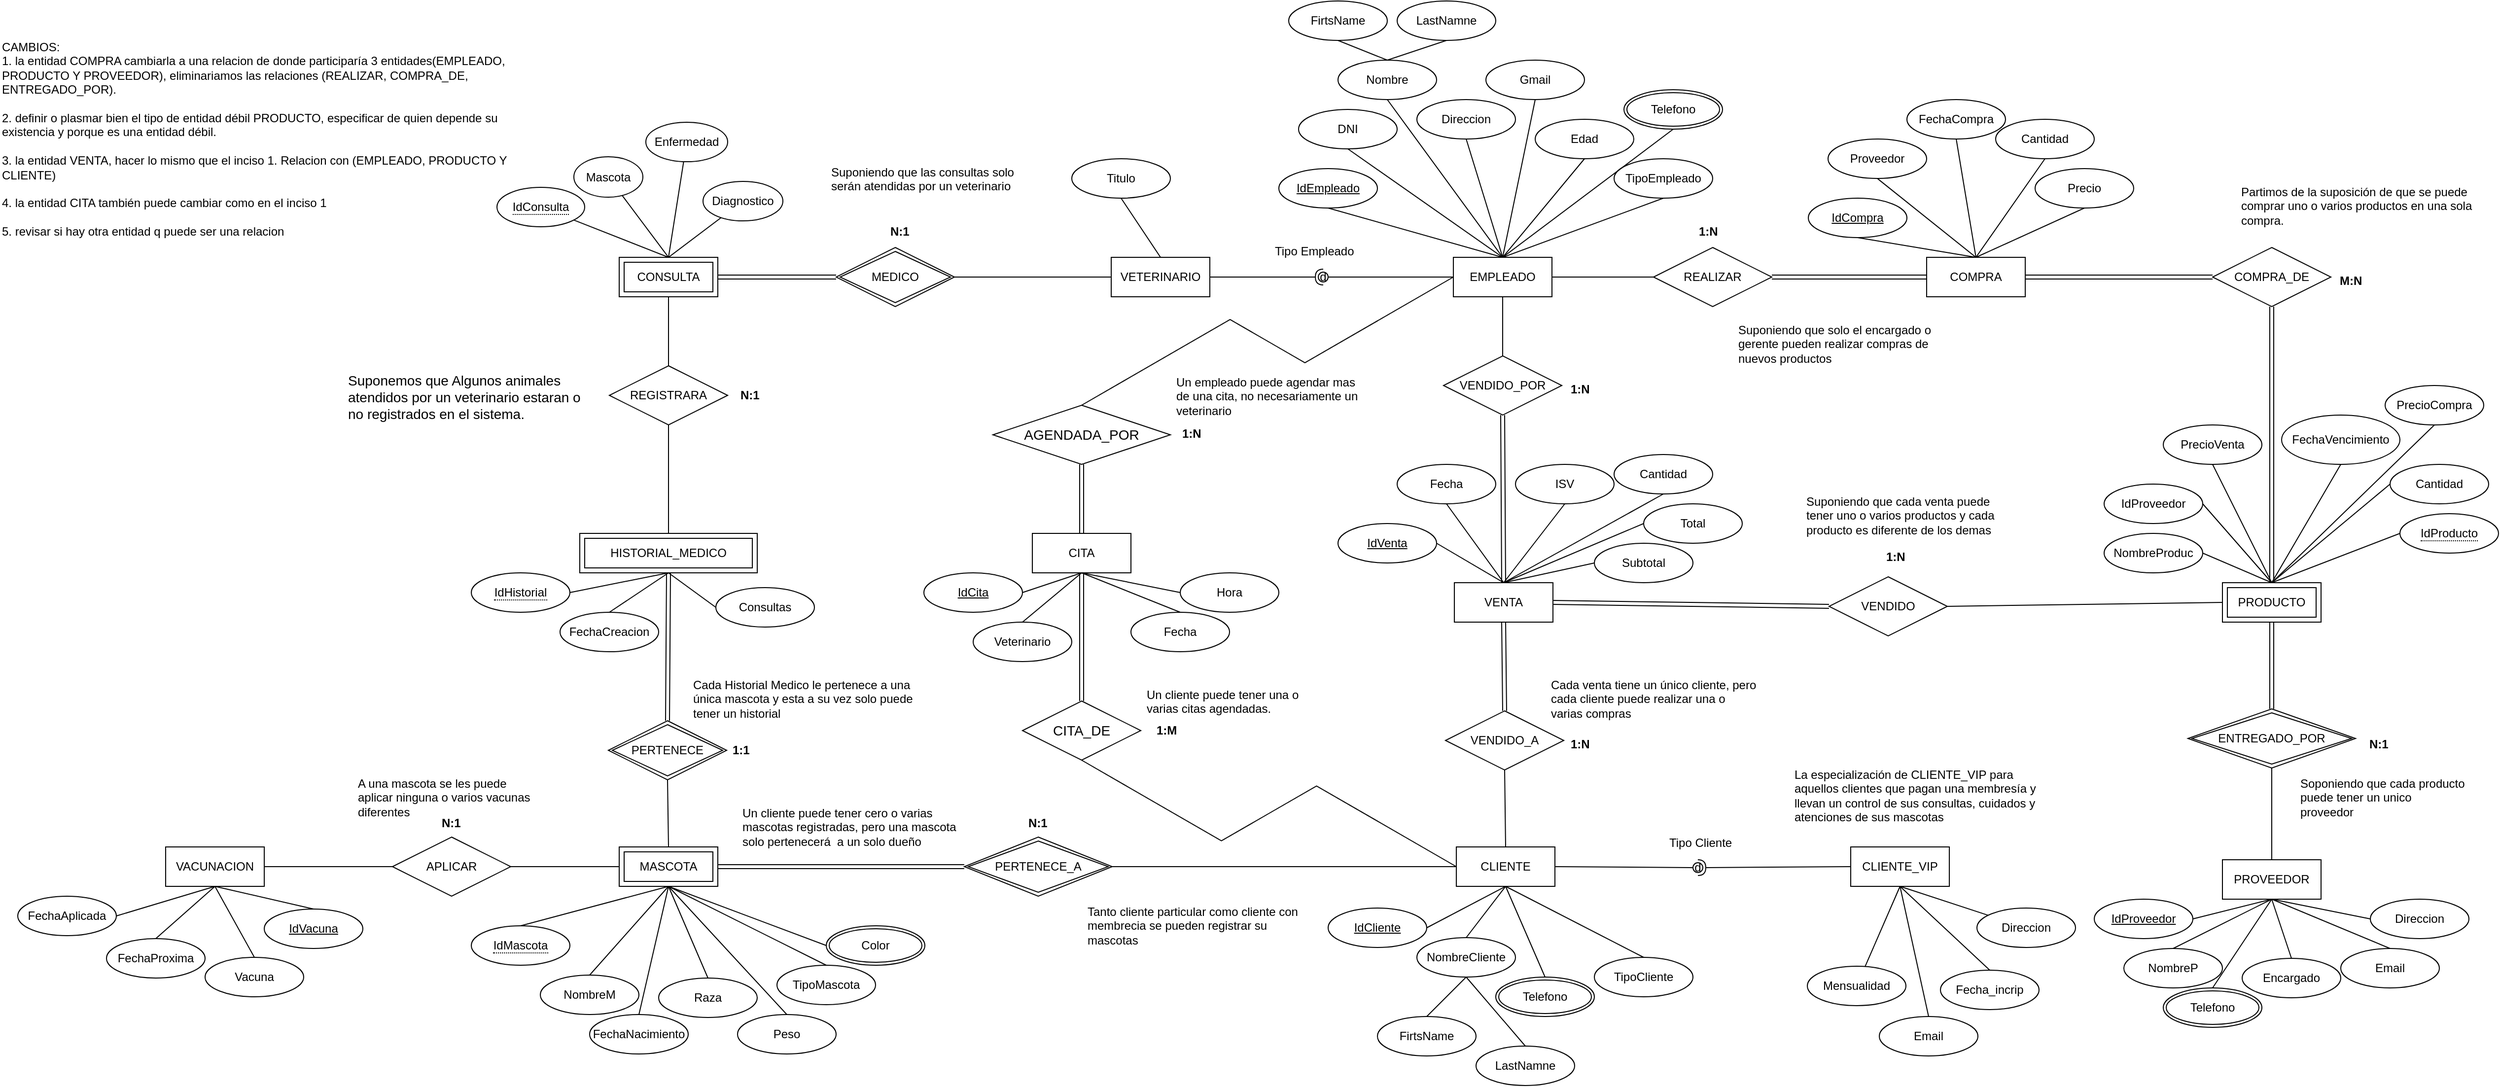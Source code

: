 <mxfile version="20.0.3" type="device"><diagram id="Bc5COBm9kngVSjxMCyHH" name="Page-1"><mxGraphModel dx="2786" dy="490" grid="0" gridSize="10" guides="0" tooltips="1" connect="1" arrows="1" fold="1" page="1" pageScale="1" pageWidth="1920" pageHeight="1200" math="0" shadow="0"><root><mxCell id="0"/><mxCell id="1" parent="0"/><mxCell id="wOvWaQYOKiR6KEMXVoWu-2" value="EMPLEADO" style="whiteSpace=wrap;html=1;align=center;" parent="1" vertex="1"><mxGeometry x="817" y="280" width="100" height="40" as="geometry"/></mxCell><mxCell id="wOvWaQYOKiR6KEMXVoWu-4" value="IdEmpleado" style="ellipse;whiteSpace=wrap;html=1;align=center;fontStyle=4;" parent="1" vertex="1"><mxGeometry x="640" y="190" width="100" height="40" as="geometry"/></mxCell><mxCell id="wOvWaQYOKiR6KEMXVoWu-5" value="Nombre" style="ellipse;whiteSpace=wrap;html=1;align=center;" parent="1" vertex="1"><mxGeometry x="700" y="80" width="100" height="40" as="geometry"/></mxCell><mxCell id="wOvWaQYOKiR6KEMXVoWu-6" value="DNI" style="ellipse;whiteSpace=wrap;html=1;align=center;" parent="1" vertex="1"><mxGeometry x="660" y="130" width="100" height="40" as="geometry"/></mxCell><mxCell id="wOvWaQYOKiR6KEMXVoWu-8" value="Direccion" style="ellipse;whiteSpace=wrap;html=1;align=center;" parent="1" vertex="1"><mxGeometry x="780" y="120" width="100" height="40" as="geometry"/></mxCell><mxCell id="wOvWaQYOKiR6KEMXVoWu-9" value="Edad" style="ellipse;whiteSpace=wrap;html=1;align=center;" parent="1" vertex="1"><mxGeometry x="900" y="140" width="100" height="40" as="geometry"/></mxCell><mxCell id="wOvWaQYOKiR6KEMXVoWu-10" value="" style="endArrow=none;html=1;rounded=0;exitX=0.5;exitY=0;exitDx=0;exitDy=0;entryX=0.5;entryY=1;entryDx=0;entryDy=0;" parent="1" source="wOvWaQYOKiR6KEMXVoWu-2" target="wOvWaQYOKiR6KEMXVoWu-4" edge="1"><mxGeometry relative="1" as="geometry"><mxPoint x="750" y="300" as="sourcePoint"/><mxPoint x="910" y="300" as="targetPoint"/></mxGeometry></mxCell><mxCell id="wOvWaQYOKiR6KEMXVoWu-11" value="" style="endArrow=none;html=1;rounded=0;exitX=0.5;exitY=0;exitDx=0;exitDy=0;entryX=0.5;entryY=1;entryDx=0;entryDy=0;" parent="1" source="wOvWaQYOKiR6KEMXVoWu-2" target="wOvWaQYOKiR6KEMXVoWu-6" edge="1"><mxGeometry relative="1" as="geometry"><mxPoint x="750" y="300" as="sourcePoint"/><mxPoint x="910" y="300" as="targetPoint"/></mxGeometry></mxCell><mxCell id="wOvWaQYOKiR6KEMXVoWu-12" value="" style="endArrow=none;html=1;rounded=0;exitX=0.5;exitY=0;exitDx=0;exitDy=0;entryX=0.5;entryY=1;entryDx=0;entryDy=0;" parent="1" source="wOvWaQYOKiR6KEMXVoWu-2" target="wOvWaQYOKiR6KEMXVoWu-5" edge="1"><mxGeometry relative="1" as="geometry"><mxPoint x="750" y="300" as="sourcePoint"/><mxPoint x="910" y="300" as="targetPoint"/></mxGeometry></mxCell><mxCell id="wOvWaQYOKiR6KEMXVoWu-13" value="" style="endArrow=none;html=1;rounded=0;exitX=0.5;exitY=0;exitDx=0;exitDy=0;entryX=0.5;entryY=1;entryDx=0;entryDy=0;" parent="1" source="wOvWaQYOKiR6KEMXVoWu-2" target="wOvWaQYOKiR6KEMXVoWu-8" edge="1"><mxGeometry relative="1" as="geometry"><mxPoint x="750" y="300" as="sourcePoint"/><mxPoint x="910" y="300" as="targetPoint"/></mxGeometry></mxCell><mxCell id="wOvWaQYOKiR6KEMXVoWu-14" value="" style="endArrow=none;html=1;rounded=0;exitX=0.5;exitY=0;exitDx=0;exitDy=0;entryX=0.5;entryY=1;entryDx=0;entryDy=0;" parent="1" source="wOvWaQYOKiR6KEMXVoWu-2" target="wOvWaQYOKiR6KEMXVoWu-9" edge="1"><mxGeometry relative="1" as="geometry"><mxPoint x="750" y="300" as="sourcePoint"/><mxPoint x="910" y="300" as="targetPoint"/></mxGeometry></mxCell><mxCell id="wOvWaQYOKiR6KEMXVoWu-16" value="TipoEmpleado" style="ellipse;whiteSpace=wrap;html=1;align=center;" parent="1" vertex="1"><mxGeometry x="980" y="180" width="100" height="40" as="geometry"/></mxCell><mxCell id="wOvWaQYOKiR6KEMXVoWu-17" value="" style="endArrow=none;html=1;rounded=0;exitX=0.5;exitY=0;exitDx=0;exitDy=0;entryX=0.5;entryY=1;entryDx=0;entryDy=0;" parent="1" source="wOvWaQYOKiR6KEMXVoWu-2" target="wOvWaQYOKiR6KEMXVoWu-26" edge="1"><mxGeometry relative="1" as="geometry"><mxPoint x="750" y="300" as="sourcePoint"/><mxPoint x="1050" y="140" as="targetPoint"/></mxGeometry></mxCell><mxCell id="wOvWaQYOKiR6KEMXVoWu-18" value="" style="endArrow=none;html=1;rounded=0;exitX=0.5;exitY=0;exitDx=0;exitDy=0;entryX=0.5;entryY=1;entryDx=0;entryDy=0;" parent="1" source="wOvWaQYOKiR6KEMXVoWu-2" target="wOvWaQYOKiR6KEMXVoWu-16" edge="1"><mxGeometry relative="1" as="geometry"><mxPoint x="750" y="300" as="sourcePoint"/><mxPoint x="910" y="300" as="targetPoint"/></mxGeometry></mxCell><mxCell id="wOvWaQYOKiR6KEMXVoWu-19" value="CLIENTE" style="whiteSpace=wrap;html=1;align=center;" parent="1" vertex="1"><mxGeometry x="820" y="878" width="100" height="40" as="geometry"/></mxCell><mxCell id="wOvWaQYOKiR6KEMXVoWu-20" value="NombreCliente" style="ellipse;whiteSpace=wrap;html=1;align=center;" parent="1" vertex="1"><mxGeometry x="780" y="970" width="100" height="40" as="geometry"/></mxCell><mxCell id="wOvWaQYOKiR6KEMXVoWu-22" value="Telefono" style="ellipse;shape=doubleEllipse;margin=3;whiteSpace=wrap;html=1;align=center;" parent="1" vertex="1"><mxGeometry x="860" y="1010" width="100" height="40" as="geometry"/></mxCell><mxCell id="wOvWaQYOKiR6KEMXVoWu-23" value="IdCliente" style="ellipse;whiteSpace=wrap;html=1;align=center;fontStyle=4;" parent="1" vertex="1"><mxGeometry x="690" y="940" width="100" height="40" as="geometry"/></mxCell><mxCell id="wOvWaQYOKiR6KEMXVoWu-24" value="Gmail" style="ellipse;whiteSpace=wrap;html=1;align=center;" parent="1" vertex="1"><mxGeometry x="850" y="80" width="100" height="40" as="geometry"/></mxCell><mxCell id="wOvWaQYOKiR6KEMXVoWu-25" value="" style="endArrow=none;html=1;rounded=0;exitX=0.5;exitY=0;exitDx=0;exitDy=0;entryX=0.5;entryY=1;entryDx=0;entryDy=0;" parent="1" source="wOvWaQYOKiR6KEMXVoWu-2" target="wOvWaQYOKiR6KEMXVoWu-24" edge="1"><mxGeometry relative="1" as="geometry"><mxPoint x="1170" y="350" as="sourcePoint"/><mxPoint x="1330" y="350" as="targetPoint"/></mxGeometry></mxCell><mxCell id="wOvWaQYOKiR6KEMXVoWu-26" value="Telefono" style="ellipse;shape=doubleEllipse;margin=3;whiteSpace=wrap;html=1;align=center;" parent="1" vertex="1"><mxGeometry x="990" y="110" width="100" height="40" as="geometry"/></mxCell><mxCell id="wOvWaQYOKiR6KEMXVoWu-27" value="FirtsName" style="ellipse;whiteSpace=wrap;html=1;align=center;" parent="1" vertex="1"><mxGeometry x="650" y="20" width="100" height="40" as="geometry"/></mxCell><mxCell id="wOvWaQYOKiR6KEMXVoWu-28" value="LastNamne" style="ellipse;whiteSpace=wrap;html=1;align=center;" parent="1" vertex="1"><mxGeometry x="760" y="20" width="100" height="40" as="geometry"/></mxCell><mxCell id="wOvWaQYOKiR6KEMXVoWu-29" value="" style="endArrow=none;html=1;rounded=0;exitX=0.5;exitY=0;exitDx=0;exitDy=0;entryX=0.5;entryY=1;entryDx=0;entryDy=0;" parent="1" source="wOvWaQYOKiR6KEMXVoWu-5" target="wOvWaQYOKiR6KEMXVoWu-27" edge="1"><mxGeometry relative="1" as="geometry"><mxPoint x="1110" y="310" as="sourcePoint"/><mxPoint x="1270" y="310" as="targetPoint"/></mxGeometry></mxCell><mxCell id="wOvWaQYOKiR6KEMXVoWu-30" value="" style="endArrow=none;html=1;rounded=0;exitX=0.5;exitY=0;exitDx=0;exitDy=0;entryX=0.5;entryY=1;entryDx=0;entryDy=0;" parent="1" source="wOvWaQYOKiR6KEMXVoWu-5" target="wOvWaQYOKiR6KEMXVoWu-28" edge="1"><mxGeometry relative="1" as="geometry"><mxPoint x="1110" y="310" as="sourcePoint"/><mxPoint x="1270" y="310" as="targetPoint"/></mxGeometry></mxCell><mxCell id="wOvWaQYOKiR6KEMXVoWu-31" value="FirtsName" style="ellipse;whiteSpace=wrap;html=1;align=center;" parent="1" vertex="1"><mxGeometry x="740" y="1050" width="100" height="40" as="geometry"/></mxCell><mxCell id="wOvWaQYOKiR6KEMXVoWu-32" value="LastNamne" style="ellipse;whiteSpace=wrap;html=1;align=center;" parent="1" vertex="1"><mxGeometry x="840" y="1080" width="100" height="40" as="geometry"/></mxCell><mxCell id="wOvWaQYOKiR6KEMXVoWu-35" value="Direccion" style="ellipse;whiteSpace=wrap;html=1;align=center;" parent="1" vertex="1"><mxGeometry x="1348" y="940" width="100" height="40" as="geometry"/></mxCell><mxCell id="wOvWaQYOKiR6KEMXVoWu-36" value="Email" style="ellipse;whiteSpace=wrap;html=1;align=center;" parent="1" vertex="1"><mxGeometry x="1249" y="1050" width="100" height="40" as="geometry"/></mxCell><mxCell id="wOvWaQYOKiR6KEMXVoWu-37" value="" style="endArrow=none;html=1;rounded=0;exitX=1;exitY=0.5;exitDx=0;exitDy=0;entryX=0.5;entryY=1;entryDx=0;entryDy=0;" parent="1" source="wOvWaQYOKiR6KEMXVoWu-23" target="wOvWaQYOKiR6KEMXVoWu-19" edge="1"><mxGeometry relative="1" as="geometry"><mxPoint x="1215" y="1006" as="sourcePoint"/><mxPoint x="1375" y="1006" as="targetPoint"/></mxGeometry></mxCell><mxCell id="wOvWaQYOKiR6KEMXVoWu-38" value="" style="endArrow=none;html=1;rounded=0;exitX=0.5;exitY=0;exitDx=0;exitDy=0;entryX=0.5;entryY=1;entryDx=0;entryDy=0;" parent="1" source="wOvWaQYOKiR6KEMXVoWu-20" target="wOvWaQYOKiR6KEMXVoWu-19" edge="1"><mxGeometry relative="1" as="geometry"><mxPoint x="1215" y="1006" as="sourcePoint"/><mxPoint x="1375" y="1006" as="targetPoint"/></mxGeometry></mxCell><mxCell id="wOvWaQYOKiR6KEMXVoWu-39" value="" style="endArrow=none;html=1;rounded=0;exitX=0.5;exitY=0;exitDx=0;exitDy=0;entryX=0.5;entryY=1;entryDx=0;entryDy=0;" parent="1" source="wOvWaQYOKiR6KEMXVoWu-22" target="wOvWaQYOKiR6KEMXVoWu-19" edge="1"><mxGeometry relative="1" as="geometry"><mxPoint x="1215" y="1006" as="sourcePoint"/><mxPoint x="1375" y="1006" as="targetPoint"/></mxGeometry></mxCell><mxCell id="wOvWaQYOKiR6KEMXVoWu-40" value="" style="endArrow=none;html=1;rounded=0;entryX=0.5;entryY=1;entryDx=0;entryDy=0;" parent="1" source="wOvWaQYOKiR6KEMXVoWu-35" target="18OHzrwV0nmTJBktaz9y-5" edge="1"><mxGeometry relative="1" as="geometry"><mxPoint x="1395" y="1098" as="sourcePoint"/><mxPoint x="1555" y="1098" as="targetPoint"/></mxGeometry></mxCell><mxCell id="wOvWaQYOKiR6KEMXVoWu-41" value="" style="endArrow=none;html=1;rounded=0;exitX=0.5;exitY=0;exitDx=0;exitDy=0;entryX=0.5;entryY=1;entryDx=0;entryDy=0;" parent="1" source="wOvWaQYOKiR6KEMXVoWu-36" target="18OHzrwV0nmTJBktaz9y-5" edge="1"><mxGeometry relative="1" as="geometry"><mxPoint x="1395" y="1098" as="sourcePoint"/><mxPoint x="1555" y="1098" as="targetPoint"/></mxGeometry></mxCell><mxCell id="wOvWaQYOKiR6KEMXVoWu-42" value="" style="endArrow=none;html=1;rounded=0;exitX=0.5;exitY=0;exitDx=0;exitDy=0;entryX=0.5;entryY=1;entryDx=0;entryDy=0;" parent="1" source="wOvWaQYOKiR6KEMXVoWu-31" target="wOvWaQYOKiR6KEMXVoWu-20" edge="1"><mxGeometry relative="1" as="geometry"><mxPoint x="1305" y="1010" as="sourcePoint"/><mxPoint x="1465" y="1010" as="targetPoint"/></mxGeometry></mxCell><mxCell id="wOvWaQYOKiR6KEMXVoWu-43" value="" style="endArrow=none;html=1;rounded=0;exitX=0.5;exitY=0;exitDx=0;exitDy=0;entryX=0.5;entryY=1;entryDx=0;entryDy=0;" parent="1" source="wOvWaQYOKiR6KEMXVoWu-32" target="wOvWaQYOKiR6KEMXVoWu-20" edge="1"><mxGeometry relative="1" as="geometry"><mxPoint x="1305" y="1010" as="sourcePoint"/><mxPoint x="1465" y="1010" as="targetPoint"/></mxGeometry></mxCell><mxCell id="wOvWaQYOKiR6KEMXVoWu-44" value="MASCOTA" style="shape=ext;margin=3;double=1;whiteSpace=wrap;html=1;align=center;" parent="1" vertex="1"><mxGeometry x="-29" y="878" width="100" height="40" as="geometry"/></mxCell><mxCell id="wOvWaQYOKiR6KEMXVoWu-45" value="&lt;span style=&quot;border-bottom: 1px dotted&quot;&gt;IdMascota&lt;/span&gt;" style="ellipse;whiteSpace=wrap;html=1;align=center;" parent="1" vertex="1"><mxGeometry x="-179" y="958" width="100" height="40" as="geometry"/></mxCell><mxCell id="wOvWaQYOKiR6KEMXVoWu-46" value="NombreM" style="ellipse;whiteSpace=wrap;html=1;align=center;" parent="1" vertex="1"><mxGeometry x="-109" y="1008" width="100" height="40" as="geometry"/></mxCell><mxCell id="wOvWaQYOKiR6KEMXVoWu-47" value="FechaNacimiento" style="ellipse;whiteSpace=wrap;html=1;align=center;" parent="1" vertex="1"><mxGeometry x="-59" y="1048" width="100" height="40" as="geometry"/></mxCell><mxCell id="wOvWaQYOKiR6KEMXVoWu-48" value="Raza" style="ellipse;whiteSpace=wrap;html=1;align=center;" parent="1" vertex="1"><mxGeometry x="11" y="1011" width="100" height="40" as="geometry"/></mxCell><mxCell id="wOvWaQYOKiR6KEMXVoWu-49" value="Peso" style="ellipse;whiteSpace=wrap;html=1;align=center;" parent="1" vertex="1"><mxGeometry x="91" y="1048" width="100" height="40" as="geometry"/></mxCell><mxCell id="wOvWaQYOKiR6KEMXVoWu-50" value="TipoMascota" style="ellipse;whiteSpace=wrap;html=1;align=center;" parent="1" vertex="1"><mxGeometry x="131" y="998" width="100" height="40" as="geometry"/></mxCell><mxCell id="wOvWaQYOKiR6KEMXVoWu-51" value="Color" style="ellipse;shape=doubleEllipse;margin=3;whiteSpace=wrap;html=1;align=center;" parent="1" vertex="1"><mxGeometry x="181" y="958" width="100" height="40" as="geometry"/></mxCell><mxCell id="wOvWaQYOKiR6KEMXVoWu-53" value="" style="endArrow=none;html=1;rounded=0;exitX=0.5;exitY=0;exitDx=0;exitDy=0;entryX=0.5;entryY=1;entryDx=0;entryDy=0;" parent="1" source="wOvWaQYOKiR6KEMXVoWu-45" target="wOvWaQYOKiR6KEMXVoWu-44" edge="1"><mxGeometry relative="1" as="geometry"><mxPoint x="-39" y="921" as="sourcePoint"/><mxPoint x="121" y="921" as="targetPoint"/></mxGeometry></mxCell><mxCell id="wOvWaQYOKiR6KEMXVoWu-54" value="" style="endArrow=none;html=1;rounded=0;exitX=0.5;exitY=0;exitDx=0;exitDy=0;entryX=0.5;entryY=1;entryDx=0;entryDy=0;" parent="1" source="wOvWaQYOKiR6KEMXVoWu-46" target="wOvWaQYOKiR6KEMXVoWu-44" edge="1"><mxGeometry relative="1" as="geometry"><mxPoint x="-39" y="921" as="sourcePoint"/><mxPoint x="121" y="921" as="targetPoint"/></mxGeometry></mxCell><mxCell id="wOvWaQYOKiR6KEMXVoWu-55" value="" style="endArrow=none;html=1;rounded=0;exitX=0.5;exitY=0;exitDx=0;exitDy=0;entryX=0.5;entryY=1;entryDx=0;entryDy=0;" parent="1" source="wOvWaQYOKiR6KEMXVoWu-47" target="wOvWaQYOKiR6KEMXVoWu-44" edge="1"><mxGeometry relative="1" as="geometry"><mxPoint x="-39" y="921" as="sourcePoint"/><mxPoint x="121" y="921" as="targetPoint"/></mxGeometry></mxCell><mxCell id="wOvWaQYOKiR6KEMXVoWu-56" value="" style="endArrow=none;html=1;rounded=0;exitX=0.5;exitY=0;exitDx=0;exitDy=0;entryX=0.5;entryY=1;entryDx=0;entryDy=0;" parent="1" source="wOvWaQYOKiR6KEMXVoWu-48" target="wOvWaQYOKiR6KEMXVoWu-44" edge="1"><mxGeometry relative="1" as="geometry"><mxPoint x="-39" y="921" as="sourcePoint"/><mxPoint x="121" y="921" as="targetPoint"/></mxGeometry></mxCell><mxCell id="wOvWaQYOKiR6KEMXVoWu-57" value="" style="endArrow=none;html=1;rounded=0;exitX=0.5;exitY=0;exitDx=0;exitDy=0;entryX=0.5;entryY=1;entryDx=0;entryDy=0;" parent="1" source="wOvWaQYOKiR6KEMXVoWu-49" target="wOvWaQYOKiR6KEMXVoWu-44" edge="1"><mxGeometry relative="1" as="geometry"><mxPoint x="-39" y="921" as="sourcePoint"/><mxPoint x="121" y="921" as="targetPoint"/></mxGeometry></mxCell><mxCell id="wOvWaQYOKiR6KEMXVoWu-58" value="" style="endArrow=none;html=1;rounded=0;exitX=0.5;exitY=0;exitDx=0;exitDy=0;entryX=0.5;entryY=1;entryDx=0;entryDy=0;" parent="1" source="wOvWaQYOKiR6KEMXVoWu-50" target="wOvWaQYOKiR6KEMXVoWu-44" edge="1"><mxGeometry relative="1" as="geometry"><mxPoint x="-39" y="921" as="sourcePoint"/><mxPoint x="121" y="921" as="targetPoint"/></mxGeometry></mxCell><mxCell id="wOvWaQYOKiR6KEMXVoWu-59" value="" style="endArrow=none;html=1;rounded=0;entryX=0;entryY=0.5;entryDx=0;entryDy=0;exitX=0.5;exitY=1;exitDx=0;exitDy=0;" parent="1" source="wOvWaQYOKiR6KEMXVoWu-44" target="wOvWaQYOKiR6KEMXVoWu-51" edge="1"><mxGeometry relative="1" as="geometry"><mxPoint x="111" y="891" as="sourcePoint"/><mxPoint x="121" y="921" as="targetPoint"/></mxGeometry></mxCell><mxCell id="wOvWaQYOKiR6KEMXVoWu-61" value="PROVEEDOR" style="whiteSpace=wrap;html=1;align=center;" parent="1" vertex="1"><mxGeometry x="1597" y="891" width="100" height="40" as="geometry"/></mxCell><mxCell id="wOvWaQYOKiR6KEMXVoWu-62" value="IdProveedor" style="ellipse;whiteSpace=wrap;html=1;align=center;fontStyle=4;" parent="1" vertex="1"><mxGeometry x="1467" y="931" width="100" height="40" as="geometry"/></mxCell><mxCell id="wOvWaQYOKiR6KEMXVoWu-63" value="NombreP" style="ellipse;whiteSpace=wrap;html=1;align=center;" parent="1" vertex="1"><mxGeometry x="1497" y="981" width="100" height="40" as="geometry"/></mxCell><mxCell id="wOvWaQYOKiR6KEMXVoWu-65" value="Telefono" style="ellipse;shape=doubleEllipse;margin=3;whiteSpace=wrap;html=1;align=center;" parent="1" vertex="1"><mxGeometry x="1537" y="1021" width="100" height="40" as="geometry"/></mxCell><mxCell id="wOvWaQYOKiR6KEMXVoWu-66" value="Direccion" style="ellipse;whiteSpace=wrap;html=1;align=center;" parent="1" vertex="1"><mxGeometry x="1747" y="931" width="100" height="40" as="geometry"/></mxCell><mxCell id="wOvWaQYOKiR6KEMXVoWu-67" value="Email" style="ellipse;whiteSpace=wrap;html=1;align=center;" parent="1" vertex="1"><mxGeometry x="1717" y="981" width="100" height="40" as="geometry"/></mxCell><mxCell id="wOvWaQYOKiR6KEMXVoWu-68" value="Encargado" style="ellipse;whiteSpace=wrap;html=1;align=center;" parent="1" vertex="1"><mxGeometry x="1617" y="991" width="100" height="40" as="geometry"/></mxCell><mxCell id="wOvWaQYOKiR6KEMXVoWu-69" value="" style="endArrow=none;html=1;rounded=0;exitX=1;exitY=0.5;exitDx=0;exitDy=0;entryX=0.5;entryY=1;entryDx=0;entryDy=0;" parent="1" source="wOvWaQYOKiR6KEMXVoWu-62" target="wOvWaQYOKiR6KEMXVoWu-61" edge="1"><mxGeometry relative="1" as="geometry"><mxPoint x="1564.5" y="1031" as="sourcePoint"/><mxPoint x="1724.5" y="1031" as="targetPoint"/></mxGeometry></mxCell><mxCell id="wOvWaQYOKiR6KEMXVoWu-70" value="" style="endArrow=none;html=1;rounded=0;exitX=0.5;exitY=0;exitDx=0;exitDy=0;entryX=0.5;entryY=1;entryDx=0;entryDy=0;" parent="1" source="wOvWaQYOKiR6KEMXVoWu-63" target="wOvWaQYOKiR6KEMXVoWu-61" edge="1"><mxGeometry relative="1" as="geometry"><mxPoint x="1564.5" y="1031" as="sourcePoint"/><mxPoint x="1724.5" y="1031" as="targetPoint"/></mxGeometry></mxCell><mxCell id="wOvWaQYOKiR6KEMXVoWu-71" value="" style="endArrow=none;html=1;rounded=0;exitX=0.5;exitY=0;exitDx=0;exitDy=0;entryX=0.5;entryY=1;entryDx=0;entryDy=0;" parent="1" source="wOvWaQYOKiR6KEMXVoWu-65" target="wOvWaQYOKiR6KEMXVoWu-61" edge="1"><mxGeometry relative="1" as="geometry"><mxPoint x="1564.5" y="1031" as="sourcePoint"/><mxPoint x="1724.5" y="1031" as="targetPoint"/></mxGeometry></mxCell><mxCell id="wOvWaQYOKiR6KEMXVoWu-72" value="" style="endArrow=none;html=1;rounded=0;exitX=0.5;exitY=1;exitDx=0;exitDy=0;entryX=0;entryY=0.5;entryDx=0;entryDy=0;" parent="1" source="wOvWaQYOKiR6KEMXVoWu-61" target="wOvWaQYOKiR6KEMXVoWu-66" edge="1"><mxGeometry relative="1" as="geometry"><mxPoint x="1684.5" y="971" as="sourcePoint"/><mxPoint x="1684.5" y="1021" as="targetPoint"/></mxGeometry></mxCell><mxCell id="wOvWaQYOKiR6KEMXVoWu-74" value="" style="endArrow=none;html=1;rounded=0;exitX=0.5;exitY=0;exitDx=0;exitDy=0;entryX=0.5;entryY=1;entryDx=0;entryDy=0;" parent="1" source="wOvWaQYOKiR6KEMXVoWu-67" target="wOvWaQYOKiR6KEMXVoWu-61" edge="1"><mxGeometry relative="1" as="geometry"><mxPoint x="1564.5" y="791" as="sourcePoint"/><mxPoint x="1724.5" y="791" as="targetPoint"/></mxGeometry></mxCell><mxCell id="wOvWaQYOKiR6KEMXVoWu-75" value="" style="endArrow=none;html=1;rounded=0;exitX=0.5;exitY=0;exitDx=0;exitDy=0;entryX=0.5;entryY=1;entryDx=0;entryDy=0;" parent="1" source="wOvWaQYOKiR6KEMXVoWu-68" target="wOvWaQYOKiR6KEMXVoWu-61" edge="1"><mxGeometry relative="1" as="geometry"><mxPoint x="1564.5" y="911" as="sourcePoint"/><mxPoint x="1724.5" y="911" as="targetPoint"/></mxGeometry></mxCell><mxCell id="wOvWaQYOKiR6KEMXVoWu-76" value="PRODUCTO" style="shape=ext;margin=3;double=1;whiteSpace=wrap;html=1;align=center;" parent="1" vertex="1"><mxGeometry x="1597" y="610" width="100" height="40" as="geometry"/></mxCell><mxCell id="wOvWaQYOKiR6KEMXVoWu-79" value="&lt;span style=&quot;border-bottom: 1px dotted&quot;&gt;IdProducto&lt;/span&gt;" style="ellipse;whiteSpace=wrap;html=1;align=center;" parent="1" vertex="1"><mxGeometry x="1777" y="540" width="100" height="40" as="geometry"/></mxCell><mxCell id="wOvWaQYOKiR6KEMXVoWu-80" value="NombreProduc" style="ellipse;whiteSpace=wrap;html=1;align=center;" parent="1" vertex="1"><mxGeometry x="1477" y="560" width="100" height="40" as="geometry"/></mxCell><mxCell id="wOvWaQYOKiR6KEMXVoWu-81" value="PrecioVenta" style="ellipse;whiteSpace=wrap;html=1;align=center;" parent="1" vertex="1"><mxGeometry x="1537" y="450" width="100" height="40" as="geometry"/></mxCell><mxCell id="wOvWaQYOKiR6KEMXVoWu-82" value="PrecioCompra" style="ellipse;whiteSpace=wrap;html=1;align=center;" parent="1" vertex="1"><mxGeometry x="1762" y="410" width="100" height="40" as="geometry"/></mxCell><mxCell id="wOvWaQYOKiR6KEMXVoWu-83" value="Cantidad" style="ellipse;whiteSpace=wrap;html=1;align=center;" parent="1" vertex="1"><mxGeometry x="1767" y="490" width="100" height="40" as="geometry"/></mxCell><mxCell id="wOvWaQYOKiR6KEMXVoWu-84" value="FechaVencimiento" style="ellipse;whiteSpace=wrap;html=1;align=center;" parent="1" vertex="1"><mxGeometry x="1657" y="440" width="120" height="50" as="geometry"/></mxCell><mxCell id="wOvWaQYOKiR6KEMXVoWu-85" value="IdProveedor" style="ellipse;whiteSpace=wrap;html=1;align=center;" parent="1" vertex="1"><mxGeometry x="1477" y="510" width="100" height="40" as="geometry"/></mxCell><mxCell id="wOvWaQYOKiR6KEMXVoWu-87" value="" style="endArrow=none;html=1;rounded=0;entryX=0.5;entryY=0;entryDx=0;entryDy=0;exitX=0;exitY=0.5;exitDx=0;exitDy=0;" parent="1" source="wOvWaQYOKiR6KEMXVoWu-79" target="wOvWaQYOKiR6KEMXVoWu-76" edge="1"><mxGeometry relative="1" as="geometry"><mxPoint x="1427" y="675" as="sourcePoint"/><mxPoint x="1607" y="655" as="targetPoint"/></mxGeometry></mxCell><mxCell id="wOvWaQYOKiR6KEMXVoWu-88" value="" style="endArrow=none;html=1;rounded=0;exitX=1;exitY=0.5;exitDx=0;exitDy=0;entryX=0.5;entryY=0;entryDx=0;entryDy=0;" parent="1" source="wOvWaQYOKiR6KEMXVoWu-80" target="wOvWaQYOKiR6KEMXVoWu-76" edge="1"><mxGeometry relative="1" as="geometry"><mxPoint x="1427" y="905" as="sourcePoint"/><mxPoint x="1587" y="905" as="targetPoint"/></mxGeometry></mxCell><mxCell id="wOvWaQYOKiR6KEMXVoWu-89" value="" style="endArrow=none;html=1;rounded=0;exitX=1;exitY=0.5;exitDx=0;exitDy=0;entryX=0.5;entryY=0;entryDx=0;entryDy=0;" parent="1" source="wOvWaQYOKiR6KEMXVoWu-85" target="wOvWaQYOKiR6KEMXVoWu-76" edge="1"><mxGeometry relative="1" as="geometry"><mxPoint x="1427" y="795" as="sourcePoint"/><mxPoint x="1587" y="795" as="targetPoint"/></mxGeometry></mxCell><mxCell id="wOvWaQYOKiR6KEMXVoWu-90" value="" style="endArrow=none;html=1;rounded=0;exitX=0.5;exitY=1;exitDx=0;exitDy=0;entryX=0.5;entryY=0;entryDx=0;entryDy=0;" parent="1" source="wOvWaQYOKiR6KEMXVoWu-81" target="wOvWaQYOKiR6KEMXVoWu-76" edge="1"><mxGeometry relative="1" as="geometry"><mxPoint x="1427" y="905" as="sourcePoint"/><mxPoint x="1587" y="905" as="targetPoint"/></mxGeometry></mxCell><mxCell id="wOvWaQYOKiR6KEMXVoWu-91" value="" style="endArrow=none;html=1;rounded=0;exitX=0.5;exitY=1;exitDx=0;exitDy=0;entryX=0.5;entryY=0;entryDx=0;entryDy=0;" parent="1" source="wOvWaQYOKiR6KEMXVoWu-82" target="wOvWaQYOKiR6KEMXVoWu-76" edge="1"><mxGeometry relative="1" as="geometry"><mxPoint x="1427" y="905" as="sourcePoint"/><mxPoint x="1587" y="905" as="targetPoint"/></mxGeometry></mxCell><mxCell id="wOvWaQYOKiR6KEMXVoWu-93" value="" style="endArrow=none;html=1;rounded=0;exitX=0.5;exitY=1;exitDx=0;exitDy=0;entryX=0.5;entryY=0;entryDx=0;entryDy=0;" parent="1" source="wOvWaQYOKiR6KEMXVoWu-84" target="wOvWaQYOKiR6KEMXVoWu-76" edge="1"><mxGeometry relative="1" as="geometry"><mxPoint x="1877" y="795" as="sourcePoint"/><mxPoint x="2037" y="795" as="targetPoint"/></mxGeometry></mxCell><mxCell id="wOvWaQYOKiR6KEMXVoWu-94" value="" style="endArrow=none;html=1;rounded=0;exitX=0;exitY=0.5;exitDx=0;exitDy=0;entryX=0.5;entryY=0;entryDx=0;entryDy=0;" parent="1" source="wOvWaQYOKiR6KEMXVoWu-83" target="wOvWaQYOKiR6KEMXVoWu-76" edge="1"><mxGeometry relative="1" as="geometry"><mxPoint x="1877" y="795" as="sourcePoint"/><mxPoint x="2037" y="795" as="targetPoint"/></mxGeometry></mxCell><mxCell id="VBLSebzGIi8IJta7-NSU-1" value="COMPRA" style="whiteSpace=wrap;html=1;align=center;" parent="1" vertex="1"><mxGeometry x="1297" y="280" width="100" height="40" as="geometry"/></mxCell><mxCell id="VBLSebzGIi8IJta7-NSU-3" value="IdCompra" style="ellipse;whiteSpace=wrap;html=1;align=center;fontStyle=4;" parent="1" vertex="1"><mxGeometry x="1177" y="220" width="100" height="40" as="geometry"/></mxCell><mxCell id="VBLSebzGIi8IJta7-NSU-4" value="Proveedor" style="ellipse;whiteSpace=wrap;html=1;align=center;" parent="1" vertex="1"><mxGeometry x="1197" y="160" width="100" height="40" as="geometry"/></mxCell><mxCell id="VBLSebzGIi8IJta7-NSU-5" value="FechaCompra" style="ellipse;whiteSpace=wrap;html=1;align=center;" parent="1" vertex="1"><mxGeometry x="1277" y="120" width="100" height="40" as="geometry"/></mxCell><mxCell id="VBLSebzGIi8IJta7-NSU-7" value="Cantidad" style="ellipse;whiteSpace=wrap;html=1;align=center;" parent="1" vertex="1"><mxGeometry x="1367" y="140" width="100" height="40" as="geometry"/></mxCell><mxCell id="VBLSebzGIi8IJta7-NSU-8" value="Precio" style="ellipse;whiteSpace=wrap;html=1;align=center;" parent="1" vertex="1"><mxGeometry x="1407" y="190" width="100" height="40" as="geometry"/></mxCell><mxCell id="VBLSebzGIi8IJta7-NSU-9" value="" style="endArrow=none;html=1;rounded=0;exitX=0.5;exitY=1;exitDx=0;exitDy=0;entryX=0.5;entryY=0;entryDx=0;entryDy=0;" parent="1" source="VBLSebzGIi8IJta7-NSU-3" target="VBLSebzGIi8IJta7-NSU-1" edge="1"><mxGeometry relative="1" as="geometry"><mxPoint x="1287" y="330" as="sourcePoint"/><mxPoint x="1447" y="330" as="targetPoint"/></mxGeometry></mxCell><mxCell id="VBLSebzGIi8IJta7-NSU-10" value="" style="endArrow=none;html=1;rounded=0;exitX=0.5;exitY=1;exitDx=0;exitDy=0;entryX=0.5;entryY=0;entryDx=0;entryDy=0;" parent="1" source="VBLSebzGIi8IJta7-NSU-4" target="VBLSebzGIi8IJta7-NSU-1" edge="1"><mxGeometry relative="1" as="geometry"><mxPoint x="1287" y="330" as="sourcePoint"/><mxPoint x="1447" y="330" as="targetPoint"/></mxGeometry></mxCell><mxCell id="VBLSebzGIi8IJta7-NSU-11" value="" style="endArrow=none;html=1;rounded=0;exitX=0.5;exitY=1;exitDx=0;exitDy=0;entryX=0.5;entryY=0;entryDx=0;entryDy=0;" parent="1" source="VBLSebzGIi8IJta7-NSU-5" target="VBLSebzGIi8IJta7-NSU-1" edge="1"><mxGeometry relative="1" as="geometry"><mxPoint x="1287" y="330" as="sourcePoint"/><mxPoint x="1447" y="330" as="targetPoint"/></mxGeometry></mxCell><mxCell id="VBLSebzGIi8IJta7-NSU-13" value="" style="endArrow=none;html=1;rounded=0;exitX=0.5;exitY=1;exitDx=0;exitDy=0;entryX=0.5;entryY=0;entryDx=0;entryDy=0;" parent="1" source="VBLSebzGIi8IJta7-NSU-7" target="VBLSebzGIi8IJta7-NSU-1" edge="1"><mxGeometry relative="1" as="geometry"><mxPoint x="1287" y="330" as="sourcePoint"/><mxPoint x="1447" y="330" as="targetPoint"/></mxGeometry></mxCell><mxCell id="VBLSebzGIi8IJta7-NSU-14" value="" style="endArrow=none;html=1;rounded=0;exitX=0.5;exitY=1;exitDx=0;exitDy=0;entryX=0.5;entryY=0;entryDx=0;entryDy=0;" parent="1" source="VBLSebzGIi8IJta7-NSU-8" target="VBLSebzGIi8IJta7-NSU-1" edge="1"><mxGeometry relative="1" as="geometry"><mxPoint x="1287" y="330" as="sourcePoint"/><mxPoint x="1447" y="330" as="targetPoint"/></mxGeometry></mxCell><mxCell id="VBLSebzGIi8IJta7-NSU-15" value="CITA" style="whiteSpace=wrap;html=1;align=center;" parent="1" vertex="1"><mxGeometry x="390" y="560" width="100" height="40" as="geometry"/></mxCell><mxCell id="VBLSebzGIi8IJta7-NSU-16" value="IdCita" style="ellipse;whiteSpace=wrap;html=1;align=center;fontStyle=4;" parent="1" vertex="1"><mxGeometry x="280" y="600" width="100" height="40" as="geometry"/></mxCell><mxCell id="VBLSebzGIi8IJta7-NSU-17" value="Veterinario" style="ellipse;whiteSpace=wrap;html=1;align=center;" parent="1" vertex="1"><mxGeometry x="330" y="650" width="100" height="40" as="geometry"/></mxCell><mxCell id="VBLSebzGIi8IJta7-NSU-22" value="Fecha" style="ellipse;whiteSpace=wrap;html=1;align=center;" parent="1" vertex="1"><mxGeometry x="490" y="640" width="100" height="40" as="geometry"/></mxCell><mxCell id="VBLSebzGIi8IJta7-NSU-23" value="Hora" style="ellipse;whiteSpace=wrap;html=1;align=center;" parent="1" vertex="1"><mxGeometry x="540" y="600" width="100" height="40" as="geometry"/></mxCell><mxCell id="VBLSebzGIi8IJta7-NSU-24" value="" style="endArrow=none;html=1;rounded=0;exitX=1;exitY=0.5;exitDx=0;exitDy=0;entryX=0.5;entryY=1;entryDx=0;entryDy=0;" parent="1" source="VBLSebzGIi8IJta7-NSU-16" target="VBLSebzGIi8IJta7-NSU-15" edge="1"><mxGeometry relative="1" as="geometry"><mxPoint x="450" y="620" as="sourcePoint"/><mxPoint x="610" y="620" as="targetPoint"/></mxGeometry></mxCell><mxCell id="VBLSebzGIi8IJta7-NSU-25" value="" style="endArrow=none;html=1;rounded=0;entryX=0.5;entryY=0;entryDx=0;entryDy=0;exitX=0.5;exitY=1;exitDx=0;exitDy=0;" parent="1" source="VBLSebzGIi8IJta7-NSU-15" target="VBLSebzGIi8IJta7-NSU-17" edge="1"><mxGeometry relative="1" as="geometry"><mxPoint x="450" y="620" as="sourcePoint"/><mxPoint x="610" y="620" as="targetPoint"/></mxGeometry></mxCell><mxCell id="VBLSebzGIi8IJta7-NSU-26" value="" style="endArrow=none;html=1;rounded=0;exitX=0.5;exitY=0;exitDx=0;exitDy=0;entryX=0.5;entryY=1;entryDx=0;entryDy=0;" parent="1" source="VBLSebzGIi8IJta7-NSU-22" target="VBLSebzGIi8IJta7-NSU-15" edge="1"><mxGeometry relative="1" as="geometry"><mxPoint x="450" y="620" as="sourcePoint"/><mxPoint x="610" y="620" as="targetPoint"/></mxGeometry></mxCell><mxCell id="VBLSebzGIi8IJta7-NSU-28" value="" style="endArrow=none;html=1;rounded=0;exitX=0;exitY=0.5;exitDx=0;exitDy=0;entryX=0.5;entryY=1;entryDx=0;entryDy=0;" parent="1" source="VBLSebzGIi8IJta7-NSU-23" target="VBLSebzGIi8IJta7-NSU-15" edge="1"><mxGeometry relative="1" as="geometry"><mxPoint x="630" y="710" as="sourcePoint"/><mxPoint x="720" y="620" as="targetPoint"/></mxGeometry></mxCell><mxCell id="VBLSebzGIi8IJta7-NSU-29" value="VENTA" style="whiteSpace=wrap;html=1;align=center;" parent="1" vertex="1"><mxGeometry x="818" y="610" width="100" height="40" as="geometry"/></mxCell><mxCell id="VBLSebzGIi8IJta7-NSU-30" value="IdVenta" style="ellipse;whiteSpace=wrap;html=1;align=center;fontStyle=4;" parent="1" vertex="1"><mxGeometry x="700" y="550" width="100" height="40" as="geometry"/></mxCell><mxCell id="VBLSebzGIi8IJta7-NSU-32" value="Fecha" style="ellipse;whiteSpace=wrap;html=1;align=center;" parent="1" vertex="1"><mxGeometry x="760" y="490" width="100" height="40" as="geometry"/></mxCell><mxCell id="VBLSebzGIi8IJta7-NSU-34" value="Cantidad" style="ellipse;whiteSpace=wrap;html=1;align=center;" parent="1" vertex="1"><mxGeometry x="980" y="480" width="100" height="40" as="geometry"/></mxCell><mxCell id="VBLSebzGIi8IJta7-NSU-36" value="Subtotal" style="ellipse;whiteSpace=wrap;html=1;align=center;" parent="1" vertex="1"><mxGeometry x="960" y="570" width="100" height="40" as="geometry"/></mxCell><mxCell id="VBLSebzGIi8IJta7-NSU-37" value="Total" style="ellipse;whiteSpace=wrap;html=1;align=center;" parent="1" vertex="1"><mxGeometry x="1010" y="530" width="100" height="40" as="geometry"/></mxCell><mxCell id="VBLSebzGIi8IJta7-NSU-38" value="ISV" style="ellipse;whiteSpace=wrap;html=1;align=center;" parent="1" vertex="1"><mxGeometry x="880" y="490" width="100" height="40" as="geometry"/></mxCell><mxCell id="VBLSebzGIi8IJta7-NSU-39" value="" style="endArrow=none;html=1;rounded=0;exitX=1;exitY=0.5;exitDx=0;exitDy=0;entryX=0.5;entryY=0;entryDx=0;entryDy=0;" parent="1" source="VBLSebzGIi8IJta7-NSU-30" target="VBLSebzGIi8IJta7-NSU-29" edge="1"><mxGeometry relative="1" as="geometry"><mxPoint x="680" y="810" as="sourcePoint"/><mxPoint x="840" y="810" as="targetPoint"/></mxGeometry></mxCell><mxCell id="VBLSebzGIi8IJta7-NSU-41" value="" style="endArrow=none;html=1;rounded=0;exitX=0.5;exitY=1;exitDx=0;exitDy=0;entryX=0.5;entryY=0;entryDx=0;entryDy=0;" parent="1" source="VBLSebzGIi8IJta7-NSU-32" target="VBLSebzGIi8IJta7-NSU-29" edge="1"><mxGeometry relative="1" as="geometry"><mxPoint x="680" y="810" as="sourcePoint"/><mxPoint x="840" y="810" as="targetPoint"/></mxGeometry></mxCell><mxCell id="VBLSebzGIi8IJta7-NSU-43" value="" style="endArrow=none;html=1;rounded=0;exitX=0.5;exitY=1;exitDx=0;exitDy=0;entryX=0.5;entryY=0;entryDx=0;entryDy=0;" parent="1" source="VBLSebzGIi8IJta7-NSU-34" target="VBLSebzGIi8IJta7-NSU-29" edge="1"><mxGeometry relative="1" as="geometry"><mxPoint x="680" y="810" as="sourcePoint"/><mxPoint x="840" y="810" as="targetPoint"/></mxGeometry></mxCell><mxCell id="VBLSebzGIi8IJta7-NSU-44" value="" style="endArrow=none;html=1;rounded=0;exitX=0.5;exitY=1;exitDx=0;exitDy=0;entryX=0.5;entryY=0;entryDx=0;entryDy=0;" parent="1" source="VBLSebzGIi8IJta7-NSU-38" target="VBLSebzGIi8IJta7-NSU-29" edge="1"><mxGeometry relative="1" as="geometry"><mxPoint x="680" y="810" as="sourcePoint"/><mxPoint x="840" y="810" as="targetPoint"/></mxGeometry></mxCell><mxCell id="VBLSebzGIi8IJta7-NSU-45" value="" style="endArrow=none;html=1;rounded=0;exitX=0;exitY=0.5;exitDx=0;exitDy=0;entryX=0.5;entryY=0;entryDx=0;entryDy=0;" parent="1" source="VBLSebzGIi8IJta7-NSU-36" target="VBLSebzGIi8IJta7-NSU-29" edge="1"><mxGeometry relative="1" as="geometry"><mxPoint x="680" y="810" as="sourcePoint"/><mxPoint x="840" y="810" as="targetPoint"/></mxGeometry></mxCell><mxCell id="VBLSebzGIi8IJta7-NSU-46" value="" style="endArrow=none;html=1;rounded=0;exitX=0;exitY=0.5;exitDx=0;exitDy=0;entryX=0.5;entryY=0;entryDx=0;entryDy=0;" parent="1" source="VBLSebzGIi8IJta7-NSU-37" target="VBLSebzGIi8IJta7-NSU-29" edge="1"><mxGeometry relative="1" as="geometry"><mxPoint x="680" y="810" as="sourcePoint"/><mxPoint x="860" y="680" as="targetPoint"/></mxGeometry></mxCell><mxCell id="VBLSebzGIi8IJta7-NSU-49" value="CONSULTA" style="shape=ext;margin=3;double=1;whiteSpace=wrap;html=1;align=center;" parent="1" vertex="1"><mxGeometry x="-29" y="280" width="100" height="40" as="geometry"/></mxCell><mxCell id="VBLSebzGIi8IJta7-NSU-50" value="&lt;span style=&quot;border-bottom: 1px dotted&quot;&gt;IdConsulta&lt;/span&gt;" style="ellipse;whiteSpace=wrap;html=1;align=center;" parent="1" vertex="1"><mxGeometry x="-153" y="209" width="89" height="40" as="geometry"/></mxCell><mxCell id="VBLSebzGIi8IJta7-NSU-51" value="Mascota" style="ellipse;whiteSpace=wrap;html=1;align=center;" parent="1" vertex="1"><mxGeometry x="-75" y="178" width="70" height="41" as="geometry"/></mxCell><mxCell id="VBLSebzGIi8IJta7-NSU-52" value="Enfermedad" style="ellipse;whiteSpace=wrap;html=1;align=center;" parent="1" vertex="1"><mxGeometry x="-2" y="143" width="83" height="40" as="geometry"/></mxCell><mxCell id="VBLSebzGIi8IJta7-NSU-55" value="Diagnostico" style="ellipse;whiteSpace=wrap;html=1;align=center;" parent="1" vertex="1"><mxGeometry x="56" y="203" width="81" height="40" as="geometry"/></mxCell><mxCell id="VBLSebzGIi8IJta7-NSU-57" value="" style="endArrow=none;html=1;rounded=0;entryX=0.5;entryY=0;entryDx=0;entryDy=0;" parent="1" source="VBLSebzGIi8IJta7-NSU-50" target="VBLSebzGIi8IJta7-NSU-49" edge="1"><mxGeometry relative="1" as="geometry"><mxPoint x="-239" y="450" as="sourcePoint"/><mxPoint x="-79" y="450" as="targetPoint"/></mxGeometry></mxCell><mxCell id="VBLSebzGIi8IJta7-NSU-58" value="" style="endArrow=none;html=1;rounded=0;entryX=0.5;entryY=0;entryDx=0;entryDy=0;" parent="1" source="VBLSebzGIi8IJta7-NSU-51" target="VBLSebzGIi8IJta7-NSU-49" edge="1"><mxGeometry relative="1" as="geometry"><mxPoint x="-239" y="450" as="sourcePoint"/><mxPoint x="-79" y="450" as="targetPoint"/></mxGeometry></mxCell><mxCell id="VBLSebzGIi8IJta7-NSU-59" value="" style="endArrow=none;html=1;rounded=0;entryX=0.5;entryY=0;entryDx=0;entryDy=0;" parent="1" source="VBLSebzGIi8IJta7-NSU-52" target="VBLSebzGIi8IJta7-NSU-49" edge="1"><mxGeometry relative="1" as="geometry"><mxPoint x="-239" y="450" as="sourcePoint"/><mxPoint x="-79" y="450" as="targetPoint"/></mxGeometry></mxCell><mxCell id="VBLSebzGIi8IJta7-NSU-60" value="" style="endArrow=none;html=1;rounded=0;exitX=0.5;exitY=0;exitDx=0;exitDy=0;" parent="1" source="VBLSebzGIi8IJta7-NSU-49" target="VBLSebzGIi8IJta7-NSU-55" edge="1"><mxGeometry relative="1" as="geometry"><mxPoint x="91" y="220" as="sourcePoint"/><mxPoint x="-79" y="450" as="targetPoint"/></mxGeometry></mxCell><mxCell id="VBLSebzGIi8IJta7-NSU-62" value="HISTORIAL_MEDICO" style="shape=ext;margin=3;double=1;whiteSpace=wrap;html=1;align=center;" parent="1" vertex="1"><mxGeometry x="-69" y="560" width="180" height="40" as="geometry"/></mxCell><mxCell id="VBLSebzGIi8IJta7-NSU-64" value="&lt;span style=&quot;border-bottom: 1px dotted&quot;&gt;IdHistorial&lt;/span&gt;" style="ellipse;whiteSpace=wrap;html=1;align=center;" parent="1" vertex="1"><mxGeometry x="-179" y="600" width="100" height="40" as="geometry"/></mxCell><mxCell id="VBLSebzGIi8IJta7-NSU-66" value="Consultas" style="ellipse;whiteSpace=wrap;html=1;align=center;" parent="1" vertex="1"><mxGeometry x="69" y="615" width="100" height="40" as="geometry"/></mxCell><mxCell id="VBLSebzGIi8IJta7-NSU-67" value="FechaCreacion" style="ellipse;whiteSpace=wrap;html=1;align=center;" parent="1" vertex="1"><mxGeometry x="-89" y="640" width="100" height="40" as="geometry"/></mxCell><mxCell id="VBLSebzGIi8IJta7-NSU-69" value="" style="endArrow=none;html=1;rounded=0;exitX=1;exitY=0.5;exitDx=0;exitDy=0;entryX=0.5;entryY=1;entryDx=0;entryDy=0;" parent="1" source="VBLSebzGIi8IJta7-NSU-64" target="VBLSebzGIi8IJta7-NSU-62" edge="1"><mxGeometry relative="1" as="geometry"><mxPoint x="11" y="690" as="sourcePoint"/><mxPoint x="171" y="690" as="targetPoint"/></mxGeometry></mxCell><mxCell id="VBLSebzGIi8IJta7-NSU-70" value="" style="endArrow=none;html=1;rounded=0;exitX=0.5;exitY=0;exitDx=0;exitDy=0;entryX=0.5;entryY=1;entryDx=0;entryDy=0;" parent="1" source="VBLSebzGIi8IJta7-NSU-67" target="VBLSebzGIi8IJta7-NSU-62" edge="1"><mxGeometry relative="1" as="geometry"><mxPoint x="11" y="690" as="sourcePoint"/><mxPoint x="171" y="690" as="targetPoint"/></mxGeometry></mxCell><mxCell id="VBLSebzGIi8IJta7-NSU-72" value="" style="endArrow=none;html=1;rounded=0;exitX=0;exitY=0.5;exitDx=0;exitDy=0;entryX=0.5;entryY=1;entryDx=0;entryDy=0;" parent="1" source="VBLSebzGIi8IJta7-NSU-66" target="VBLSebzGIi8IJta7-NSU-62" edge="1"><mxGeometry relative="1" as="geometry"><mxPoint x="11" y="690" as="sourcePoint"/><mxPoint x="171" y="690" as="targetPoint"/></mxGeometry></mxCell><mxCell id="VBLSebzGIi8IJta7-NSU-74" value="VACUNACION" style="whiteSpace=wrap;html=1;align=center;" parent="1" vertex="1"><mxGeometry x="-489" y="878" width="100" height="40" as="geometry"/></mxCell><mxCell id="VBLSebzGIi8IJta7-NSU-75" value="FechaAplicada" style="ellipse;whiteSpace=wrap;html=1;align=center;" parent="1" vertex="1"><mxGeometry x="-639" y="928" width="100" height="40" as="geometry"/></mxCell><mxCell id="VBLSebzGIi8IJta7-NSU-76" value="FechaProxima" style="ellipse;whiteSpace=wrap;html=1;align=center;" parent="1" vertex="1"><mxGeometry x="-549" y="971" width="100" height="40" as="geometry"/></mxCell><mxCell id="VBLSebzGIi8IJta7-NSU-77" value="Vacuna" style="ellipse;whiteSpace=wrap;html=1;align=center;" parent="1" vertex="1"><mxGeometry x="-449" y="990" width="100" height="40" as="geometry"/></mxCell><mxCell id="VBLSebzGIi8IJta7-NSU-78" value="IdVacuna" style="ellipse;whiteSpace=wrap;html=1;align=center;fontStyle=4;" parent="1" vertex="1"><mxGeometry x="-389" y="941" width="100" height="40" as="geometry"/></mxCell><mxCell id="VBLSebzGIi8IJta7-NSU-79" value="" style="endArrow=none;html=1;rounded=0;exitX=0.5;exitY=0;exitDx=0;exitDy=0;entryX=0.5;entryY=1;entryDx=0;entryDy=0;" parent="1" source="VBLSebzGIi8IJta7-NSU-78" target="VBLSebzGIi8IJta7-NSU-74" edge="1"><mxGeometry relative="1" as="geometry"><mxPoint x="-339" y="1061" as="sourcePoint"/><mxPoint x="-179" y="1061" as="targetPoint"/></mxGeometry></mxCell><mxCell id="VBLSebzGIi8IJta7-NSU-80" value="" style="endArrow=none;html=1;rounded=0;exitX=1;exitY=0.5;exitDx=0;exitDy=0;entryX=0.5;entryY=1;entryDx=0;entryDy=0;" parent="1" source="VBLSebzGIi8IJta7-NSU-75" target="VBLSebzGIi8IJta7-NSU-74" edge="1"><mxGeometry relative="1" as="geometry"><mxPoint x="-339" y="1061" as="sourcePoint"/><mxPoint x="-179" y="1061" as="targetPoint"/></mxGeometry></mxCell><mxCell id="VBLSebzGIi8IJta7-NSU-81" value="" style="endArrow=none;html=1;rounded=0;exitX=0.5;exitY=0;exitDx=0;exitDy=0;entryX=0.5;entryY=1;entryDx=0;entryDy=0;" parent="1" source="VBLSebzGIi8IJta7-NSU-76" target="VBLSebzGIi8IJta7-NSU-74" edge="1"><mxGeometry relative="1" as="geometry"><mxPoint x="-339" y="1061" as="sourcePoint"/><mxPoint x="-179" y="1061" as="targetPoint"/></mxGeometry></mxCell><mxCell id="VBLSebzGIi8IJta7-NSU-82" value="" style="endArrow=none;html=1;rounded=0;exitX=0.5;exitY=0;exitDx=0;exitDy=0;entryX=0.5;entryY=1;entryDx=0;entryDy=0;" parent="1" source="VBLSebzGIi8IJta7-NSU-77" target="VBLSebzGIi8IJta7-NSU-74" edge="1"><mxGeometry relative="1" as="geometry"><mxPoint x="-339" y="1061" as="sourcePoint"/><mxPoint x="-179" y="1061" as="targetPoint"/></mxGeometry></mxCell><mxCell id="VBLSebzGIi8IJta7-NSU-84" value="" style="rounded=0;orthogonalLoop=1;jettySize=auto;html=1;endArrow=none;endFill=0;sketch=0;sourcePerimeterSpacing=0;targetPerimeterSpacing=0;exitX=0;exitY=0.5;exitDx=0;exitDy=0;" parent="1" source="wOvWaQYOKiR6KEMXVoWu-2" target="VBLSebzGIi8IJta7-NSU-86" edge="1"><mxGeometry relative="1" as="geometry"><mxPoint x="897" y="344" as="sourcePoint"/></mxGeometry></mxCell><mxCell id="VBLSebzGIi8IJta7-NSU-85" value="" style="rounded=0;orthogonalLoop=1;jettySize=auto;html=1;endArrow=halfCircle;endFill=0;entryX=0.5;entryY=0.5;endSize=6;strokeWidth=1;sketch=0;exitX=1;exitY=0.5;exitDx=0;exitDy=0;" parent="1" source="VBLSebzGIi8IJta7-NSU-90" target="VBLSebzGIi8IJta7-NSU-86" edge="1"><mxGeometry relative="1" as="geometry"><mxPoint x="867" y="390" as="sourcePoint"/></mxGeometry></mxCell><mxCell id="VBLSebzGIi8IJta7-NSU-86" value="d" style="ellipse;whiteSpace=wrap;html=1;align=center;aspect=fixed;resizable=0;points=[];outlineConnect=0;sketch=0;" parent="1" vertex="1"><mxGeometry x="680" y="295" width="10" height="10" as="geometry"/></mxCell><mxCell id="VBLSebzGIi8IJta7-NSU-89" value="Tipo Empleado" style="text;strokeColor=none;fillColor=none;spacingLeft=4;spacingRight=4;overflow=hidden;rotatable=0;points=[[0,0.5],[1,0.5]];portConstraint=eastwest;fontSize=12;" parent="1" vertex="1"><mxGeometry x="630" y="260" width="100" height="30" as="geometry"/></mxCell><mxCell id="VBLSebzGIi8IJta7-NSU-90" value="VETERINARIO" style="whiteSpace=wrap;html=1;align=center;" parent="1" vertex="1"><mxGeometry x="470" y="280" width="100" height="40" as="geometry"/></mxCell><mxCell id="VBLSebzGIi8IJta7-NSU-91" value="Titulo" style="ellipse;whiteSpace=wrap;html=1;align=center;" parent="1" vertex="1"><mxGeometry x="430" y="180" width="100" height="40" as="geometry"/></mxCell><mxCell id="VBLSebzGIi8IJta7-NSU-92" value="" style="endArrow=none;html=1;rounded=0;exitX=0.5;exitY=0;exitDx=0;exitDy=0;entryX=0.5;entryY=1;entryDx=0;entryDy=0;" parent="1" source="VBLSebzGIi8IJta7-NSU-90" target="VBLSebzGIi8IJta7-NSU-91" edge="1"><mxGeometry relative="1" as="geometry"><mxPoint x="1177" y="400" as="sourcePoint"/><mxPoint x="1337" y="400" as="targetPoint"/></mxGeometry></mxCell><mxCell id="VBLSebzGIi8IJta7-NSU-96" value="REALIZAR" style="shape=rhombus;perimeter=rhombusPerimeter;whiteSpace=wrap;html=1;align=center;" parent="1" vertex="1"><mxGeometry x="1020" y="270" width="120" height="60" as="geometry"/></mxCell><mxCell id="VBLSebzGIi8IJta7-NSU-97" value="" style="endArrow=none;html=1;rounded=0;exitX=1;exitY=0.5;exitDx=0;exitDy=0;entryX=0;entryY=0.5;entryDx=0;entryDy=0;" parent="1" source="wOvWaQYOKiR6KEMXVoWu-2" target="VBLSebzGIi8IJta7-NSU-96" edge="1"><mxGeometry relative="1" as="geometry"><mxPoint x="997" y="350" as="sourcePoint"/><mxPoint x="1157" y="350" as="targetPoint"/></mxGeometry></mxCell><mxCell id="VBLSebzGIi8IJta7-NSU-98" value="" style="endArrow=none;html=1;rounded=0;exitX=1;exitY=0.5;exitDx=0;exitDy=0;entryX=0;entryY=0.5;entryDx=0;entryDy=0;shape=link;" parent="1" source="VBLSebzGIi8IJta7-NSU-96" target="VBLSebzGIi8IJta7-NSU-1" edge="1"><mxGeometry relative="1" as="geometry"><mxPoint x="997" y="350" as="sourcePoint"/><mxPoint x="1157" y="350" as="targetPoint"/></mxGeometry></mxCell><mxCell id="VBLSebzGIi8IJta7-NSU-99" value="COMPRA_DE" style="shape=rhombus;perimeter=rhombusPerimeter;whiteSpace=wrap;html=1;align=center;" parent="1" vertex="1"><mxGeometry x="1587" y="270" width="120" height="60" as="geometry"/></mxCell><mxCell id="VBLSebzGIi8IJta7-NSU-100" value="" style="endArrow=none;html=1;rounded=0;exitX=1;exitY=0.5;exitDx=0;exitDy=0;entryX=0;entryY=0.5;entryDx=0;entryDy=0;shape=link;" parent="1" source="VBLSebzGIi8IJta7-NSU-1" target="VBLSebzGIi8IJta7-NSU-99" edge="1"><mxGeometry relative="1" as="geometry"><mxPoint x="1487" y="250" as="sourcePoint"/><mxPoint x="1647" y="250" as="targetPoint"/></mxGeometry></mxCell><mxCell id="VBLSebzGIi8IJta7-NSU-103" value="" style="endArrow=none;html=1;rounded=0;exitX=0.5;exitY=1;exitDx=0;exitDy=0;entryX=0.5;entryY=0;entryDx=0;entryDy=0;shape=link;" parent="1" source="wOvWaQYOKiR6KEMXVoWu-76" target="18OHzrwV0nmTJBktaz9y-18" edge="1"><mxGeometry relative="1" as="geometry"><mxPoint x="1837" y="250" as="sourcePoint"/><mxPoint x="1647" y="600" as="targetPoint"/></mxGeometry></mxCell><mxCell id="18OHzrwV0nmTJBktaz9y-1" value="" style="rounded=0;orthogonalLoop=1;jettySize=auto;html=1;endArrow=none;endFill=0;sketch=0;sourcePerimeterSpacing=0;targetPerimeterSpacing=0;exitX=1;exitY=0.5;exitDx=0;exitDy=0;" parent="1" source="wOvWaQYOKiR6KEMXVoWu-19" target="18OHzrwV0nmTJBktaz9y-3" edge="1"><mxGeometry relative="1" as="geometry"><mxPoint x="887" y="850" as="sourcePoint"/><mxPoint x="1040" y="950" as="targetPoint"/></mxGeometry></mxCell><mxCell id="18OHzrwV0nmTJBktaz9y-2" value="" style="rounded=0;orthogonalLoop=1;jettySize=auto;html=1;endArrow=halfCircle;endFill=0;entryX=0.5;entryY=0.5;endSize=6;strokeWidth=1;sketch=0;exitX=0;exitY=0.5;exitDx=0;exitDy=0;" parent="1" source="18OHzrwV0nmTJBktaz9y-5" target="18OHzrwV0nmTJBktaz9y-3" edge="1"><mxGeometry relative="1" as="geometry"><mxPoint x="237" y="900" as="sourcePoint"/></mxGeometry></mxCell><mxCell id="18OHzrwV0nmTJBktaz9y-3" value="d" style="ellipse;whiteSpace=wrap;html=1;align=center;aspect=fixed;resizable=0;points=[];outlineConnect=0;sketch=0;" parent="1" vertex="1"><mxGeometry x="1060" y="894" width="10" height="10" as="geometry"/></mxCell><mxCell id="18OHzrwV0nmTJBktaz9y-4" value="Tipo Cliente" style="text;strokeColor=none;fillColor=none;spacingLeft=4;spacingRight=4;overflow=hidden;rotatable=0;points=[[0,0.5],[1,0.5]];portConstraint=eastwest;fontSize=12;" parent="1" vertex="1"><mxGeometry x="1030" y="860" width="80" height="30" as="geometry"/></mxCell><mxCell id="18OHzrwV0nmTJBktaz9y-5" value="CLIENTE_VIP" style="whiteSpace=wrap;html=1;align=center;" parent="1" vertex="1"><mxGeometry x="1220" y="878" width="100" height="40" as="geometry"/></mxCell><mxCell id="18OHzrwV0nmTJBktaz9y-6" value="Mensualidad" style="ellipse;whiteSpace=wrap;html=1;align=center;" parent="1" vertex="1"><mxGeometry x="1176" y="999" width="100" height="40" as="geometry"/></mxCell><mxCell id="18OHzrwV0nmTJBktaz9y-7" value="" style="endArrow=none;html=1;rounded=0;" parent="1" target="18OHzrwV0nmTJBktaz9y-6" edge="1"><mxGeometry relative="1" as="geometry"><mxPoint x="1270" y="918" as="sourcePoint"/><mxPoint x="1625" y="968" as="targetPoint"/></mxGeometry></mxCell><mxCell id="18OHzrwV0nmTJBktaz9y-9" value="Fecha_incrip" style="ellipse;whiteSpace=wrap;html=1;align=center;" parent="1" vertex="1"><mxGeometry x="1311" y="1003" width="100" height="40" as="geometry"/></mxCell><mxCell id="18OHzrwV0nmTJBktaz9y-10" value="" style="endArrow=none;html=1;rounded=0;entryX=0.5;entryY=0;entryDx=0;entryDy=0;exitX=0.5;exitY=1;exitDx=0;exitDy=0;" parent="1" source="18OHzrwV0nmTJBktaz9y-5" target="18OHzrwV0nmTJBktaz9y-9" edge="1"><mxGeometry relative="1" as="geometry"><mxPoint x="1345" y="1098" as="sourcePoint"/><mxPoint x="1505" y="1098" as="targetPoint"/></mxGeometry></mxCell><mxCell id="18OHzrwV0nmTJBktaz9y-11" value="VENDIDO_POR" style="shape=rhombus;perimeter=rhombusPerimeter;whiteSpace=wrap;html=1;align=center;" parent="1" vertex="1"><mxGeometry x="807" y="380" width="120" height="60" as="geometry"/></mxCell><mxCell id="18OHzrwV0nmTJBktaz9y-12" value="" style="endArrow=none;html=1;rounded=0;entryX=0.5;entryY=1;entryDx=0;entryDy=0;exitX=0.5;exitY=0;exitDx=0;exitDy=0;" parent="1" source="wOvWaQYOKiR6KEMXVoWu-61" target="18OHzrwV0nmTJBktaz9y-18" edge="1"><mxGeometry relative="1" as="geometry"><mxPoint x="1777" y="770" as="sourcePoint"/><mxPoint x="1647" y="760" as="targetPoint"/></mxGeometry></mxCell><mxCell id="18OHzrwV0nmTJBktaz9y-13" value="" style="endArrow=none;html=1;rounded=0;exitX=0.5;exitY=0;exitDx=0;exitDy=0;entryX=0.5;entryY=1;entryDx=0;entryDy=0;" parent="1" source="18OHzrwV0nmTJBktaz9y-11" target="wOvWaQYOKiR6KEMXVoWu-2" edge="1"><mxGeometry relative="1" as="geometry"><mxPoint x="577" y="380" as="sourcePoint"/><mxPoint x="737" y="380" as="targetPoint"/></mxGeometry></mxCell><mxCell id="18OHzrwV0nmTJBktaz9y-15" value="VENDIDO_A" style="shape=rhombus;perimeter=rhombusPerimeter;whiteSpace=wrap;html=1;align=center;" parent="1" vertex="1"><mxGeometry x="809" y="740" width="120" height="60" as="geometry"/></mxCell><mxCell id="18OHzrwV0nmTJBktaz9y-18" value="ENTREGADO_POR" style="shape=rhombus;double=1;perimeter=rhombusPerimeter;whiteSpace=wrap;html=1;align=center;" parent="1" vertex="1"><mxGeometry x="1562" y="738" width="170" height="60" as="geometry"/></mxCell><mxCell id="18OHzrwV0nmTJBktaz9y-19" value="" style="endArrow=none;html=1;rounded=0;exitX=0.5;exitY=1;exitDx=0;exitDy=0;entryX=0.5;entryY=0;entryDx=0;entryDy=0;shape=link;" parent="1" source="VBLSebzGIi8IJta7-NSU-99" target="wOvWaQYOKiR6KEMXVoWu-76" edge="1"><mxGeometry relative="1" as="geometry"><mxPoint x="1517" y="480" as="sourcePoint"/><mxPoint x="1677" y="480" as="targetPoint"/></mxGeometry></mxCell><mxCell id="18OHzrwV0nmTJBktaz9y-20" value="" style="endArrow=none;html=1;rounded=0;exitX=0.5;exitY=0;exitDx=0;exitDy=0;entryX=0.5;entryY=1;entryDx=0;entryDy=0;shape=link;" parent="1" source="VBLSebzGIi8IJta7-NSU-29" target="18OHzrwV0nmTJBktaz9y-11" edge="1"><mxGeometry relative="1" as="geometry"><mxPoint x="617" y="540" as="sourcePoint"/><mxPoint x="777" y="540" as="targetPoint"/></mxGeometry></mxCell><mxCell id="18OHzrwV0nmTJBktaz9y-22" value="VENDIDO" style="shape=rhombus;perimeter=rhombusPerimeter;whiteSpace=wrap;html=1;align=center;" parent="1" vertex="1"><mxGeometry x="1198" y="604" width="120" height="60" as="geometry"/></mxCell><mxCell id="18OHzrwV0nmTJBktaz9y-23" value="" style="endArrow=none;html=1;rounded=0;exitX=1;exitY=0.5;exitDx=0;exitDy=0;entryX=0;entryY=0.5;entryDx=0;entryDy=0;shape=link;" parent="1" source="VBLSebzGIi8IJta7-NSU-29" target="18OHzrwV0nmTJBktaz9y-22" edge="1"><mxGeometry relative="1" as="geometry"><mxPoint x="1287" y="580" as="sourcePoint"/><mxPoint x="1447" y="580" as="targetPoint"/></mxGeometry></mxCell><mxCell id="18OHzrwV0nmTJBktaz9y-24" value="" style="endArrow=none;html=1;rounded=0;exitX=1;exitY=0.5;exitDx=0;exitDy=0;entryX=0;entryY=0.5;entryDx=0;entryDy=0;" parent="1" source="18OHzrwV0nmTJBktaz9y-22" target="wOvWaQYOKiR6KEMXVoWu-76" edge="1"><mxGeometry relative="1" as="geometry"><mxPoint x="1367" y="550" as="sourcePoint"/><mxPoint x="1527" y="550" as="targetPoint"/></mxGeometry></mxCell><mxCell id="18OHzrwV0nmTJBktaz9y-25" value="" style="endArrow=none;html=1;rounded=0;exitX=0.5;exitY=0;exitDx=0;exitDy=0;entryX=0.5;entryY=1;entryDx=0;entryDy=0;shape=link;" parent="1" source="18OHzrwV0nmTJBktaz9y-15" target="VBLSebzGIi8IJta7-NSU-29" edge="1"><mxGeometry relative="1" as="geometry"><mxPoint x="857" y="680" as="sourcePoint"/><mxPoint x="1017" y="680" as="targetPoint"/></mxGeometry></mxCell><mxCell id="18OHzrwV0nmTJBktaz9y-27" value="" style="endArrow=none;html=1;rounded=0;exitX=1;exitY=0.5;exitDx=0;exitDy=0;entryX=0;entryY=0.5;entryDx=0;entryDy=0;" parent="1" source="18OHzrwV0nmTJBktaz9y-34" target="wOvWaQYOKiR6KEMXVoWu-19" edge="1"><mxGeometry relative="1" as="geometry"><mxPoint x="487" y="898" as="sourcePoint"/><mxPoint x="327" y="790" as="targetPoint"/></mxGeometry></mxCell><mxCell id="18OHzrwV0nmTJBktaz9y-28" value="" style="endArrow=none;html=1;rounded=0;exitX=0;exitY=0.5;exitDx=0;exitDy=0;entryX=1;entryY=0.5;entryDx=0;entryDy=0;shape=link;" parent="1" source="18OHzrwV0nmTJBktaz9y-34" target="wOvWaQYOKiR6KEMXVoWu-44" edge="1"><mxGeometry relative="1" as="geometry"><mxPoint x="316" y="898" as="sourcePoint"/><mxPoint x="171" y="920" as="targetPoint"/></mxGeometry></mxCell><mxCell id="18OHzrwV0nmTJBktaz9y-30" value="APLICAR" style="shape=rhombus;perimeter=rhombusPerimeter;whiteSpace=wrap;html=1;align=center;" parent="1" vertex="1"><mxGeometry x="-259" y="868" width="120" height="60" as="geometry"/></mxCell><mxCell id="18OHzrwV0nmTJBktaz9y-31" value="" style="endArrow=none;html=1;rounded=0;entryX=0;entryY=0.5;entryDx=0;entryDy=0;exitX=1;exitY=0.5;exitDx=0;exitDy=0;" parent="1" source="VBLSebzGIi8IJta7-NSU-74" target="18OHzrwV0nmTJBktaz9y-30" edge="1"><mxGeometry relative="1" as="geometry"><mxPoint x="-389" y="900" as="sourcePoint"/><mxPoint x="-259" y="900" as="targetPoint"/></mxGeometry></mxCell><mxCell id="18OHzrwV0nmTJBktaz9y-32" value="" style="endArrow=none;html=1;rounded=0;exitX=1;exitY=0.5;exitDx=0;exitDy=0;entryX=0;entryY=0.5;entryDx=0;entryDy=0;" parent="1" source="18OHzrwV0nmTJBktaz9y-30" target="wOvWaQYOKiR6KEMXVoWu-44" edge="1"><mxGeometry relative="1" as="geometry"><mxPoint x="-389" y="900" as="sourcePoint"/><mxPoint x="-229" y="900" as="targetPoint"/></mxGeometry></mxCell><mxCell id="18OHzrwV0nmTJBktaz9y-34" value="PERTENECE_A" style="shape=rhombus;double=1;perimeter=rhombusPerimeter;whiteSpace=wrap;html=1;align=center;" parent="1" vertex="1"><mxGeometry x="321" y="868" width="150" height="60" as="geometry"/></mxCell><mxCell id="18OHzrwV0nmTJBktaz9y-35" value="" style="endArrow=none;html=1;rounded=0;entryX=0.5;entryY=0;entryDx=0;entryDy=0;exitX=0.5;exitY=1;exitDx=0;exitDy=0;" parent="1" source="K0vibUDv1DT2vZv0-F3u-2" target="wOvWaQYOKiR6KEMXVoWu-44" edge="1"><mxGeometry relative="1" as="geometry"><mxPoint x="-70" y="800" as="sourcePoint"/><mxPoint x="251" y="800" as="targetPoint"/></mxGeometry></mxCell><mxCell id="18OHzrwV0nmTJBktaz9y-36" value="" style="endArrow=none;html=1;rounded=0;exitX=0.5;exitY=0;exitDx=0;exitDy=0;entryX=0.5;entryY=1;entryDx=0;entryDy=0;shape=link;" parent="1" source="K0vibUDv1DT2vZv0-F3u-2" target="VBLSebzGIi8IJta7-NSU-62" edge="1"><mxGeometry relative="1" as="geometry"><mxPoint x="91" y="690" as="sourcePoint"/><mxPoint x="251" y="690" as="targetPoint"/></mxGeometry></mxCell><mxCell id="18OHzrwV0nmTJBktaz9y-38" value="" style="endArrow=none;html=1;rounded=0;exitX=0;exitY=0.5;exitDx=0;exitDy=0;entryX=1;entryY=0.5;entryDx=0;entryDy=0;" parent="1" source="VBLSebzGIi8IJta7-NSU-90" target="18OHzrwV0nmTJBktaz9y-43" edge="1"><mxGeometry relative="1" as="geometry"><mxPoint x="277" y="480" as="sourcePoint"/><mxPoint x="317.0" y="300.0" as="targetPoint"/></mxGeometry></mxCell><mxCell id="18OHzrwV0nmTJBktaz9y-39" value="" style="endArrow=none;html=1;rounded=0;entryX=0;entryY=0.5;entryDx=0;entryDy=0;exitX=1;exitY=0.5;exitDx=0;exitDy=0;shape=link;" parent="1" source="VBLSebzGIi8IJta7-NSU-49" target="18OHzrwV0nmTJBktaz9y-43" edge="1"><mxGeometry relative="1" as="geometry"><mxPoint x="191" y="320" as="sourcePoint"/><mxPoint x="181.0" y="300.0" as="targetPoint"/></mxGeometry></mxCell><mxCell id="18OHzrwV0nmTJBktaz9y-40" value="REGISTRARA" style="shape=rhombus;perimeter=rhombusPerimeter;whiteSpace=wrap;html=1;align=center;" parent="1" vertex="1"><mxGeometry x="-39" y="390" width="120" height="60" as="geometry"/></mxCell><mxCell id="18OHzrwV0nmTJBktaz9y-41" value="" style="endArrow=none;html=1;rounded=0;exitX=0.5;exitY=0;exitDx=0;exitDy=0;entryX=0.5;entryY=1;entryDx=0;entryDy=0;" parent="1" source="VBLSebzGIi8IJta7-NSU-62" target="18OHzrwV0nmTJBktaz9y-40" edge="1"><mxGeometry relative="1" as="geometry"><mxPoint x="11" y="490" as="sourcePoint"/><mxPoint x="171" y="490" as="targetPoint"/></mxGeometry></mxCell><mxCell id="18OHzrwV0nmTJBktaz9y-42" value="" style="endArrow=none;html=1;rounded=0;exitX=0.5;exitY=0;exitDx=0;exitDy=0;entryX=0.5;entryY=1;entryDx=0;entryDy=0;" parent="1" source="18OHzrwV0nmTJBktaz9y-40" target="VBLSebzGIi8IJta7-NSU-49" edge="1"><mxGeometry relative="1" as="geometry"><mxPoint x="11" y="490" as="sourcePoint"/><mxPoint x="171" y="490" as="targetPoint"/></mxGeometry></mxCell><mxCell id="18OHzrwV0nmTJBktaz9y-43" value="MEDICO" style="shape=rhombus;double=1;perimeter=rhombusPerimeter;whiteSpace=wrap;html=1;align=center;" parent="1" vertex="1"><mxGeometry x="191" y="270" width="120" height="60" as="geometry"/></mxCell><mxCell id="18OHzrwV0nmTJBktaz9y-44" value="Suponemos que Algunos animales atendidos por un veterinario estaran o no registrados en el sistema." style="text;strokeColor=none;fillColor=none;spacingLeft=4;spacingRight=4;overflow=hidden;rotatable=0;points=[[0,0.5],[1,0.5]];portConstraint=eastwest;fontSize=14;whiteSpace=wrap;" parent="1" vertex="1"><mxGeometry x="-310" y="390" width="260" height="75" as="geometry"/></mxCell><mxCell id="18OHzrwV0nmTJBktaz9y-45" value="AGENDADA_POR" style="shape=rhombus;perimeter=rhombusPerimeter;whiteSpace=wrap;html=1;align=center;fontSize=14;" parent="1" vertex="1"><mxGeometry x="350" y="430" width="180" height="60" as="geometry"/></mxCell><mxCell id="18OHzrwV0nmTJBktaz9y-46" value="" style="endArrow=none;html=1;rounded=0;fontSize=14;entryX=0.5;entryY=0;entryDx=0;entryDy=0;exitX=0;exitY=0.5;exitDx=0;exitDy=0;edgeStyle=isometricEdgeStyle;" parent="1" source="wOvWaQYOKiR6KEMXVoWu-2" target="18OHzrwV0nmTJBktaz9y-45" edge="1"><mxGeometry relative="1" as="geometry"><mxPoint x="150" y="640" as="sourcePoint"/><mxPoint x="310" y="640" as="targetPoint"/></mxGeometry></mxCell><mxCell id="18OHzrwV0nmTJBktaz9y-47" value="" style="endArrow=none;html=1;rounded=0;fontSize=14;entryX=0.5;entryY=0;entryDx=0;entryDy=0;exitX=0.5;exitY=1;exitDx=0;exitDy=0;shape=link;" parent="1" source="18OHzrwV0nmTJBktaz9y-45" target="VBLSebzGIi8IJta7-NSU-15" edge="1"><mxGeometry relative="1" as="geometry"><mxPoint x="370" y="650" as="sourcePoint"/><mxPoint x="530" y="650" as="targetPoint"/></mxGeometry></mxCell><mxCell id="18OHzrwV0nmTJBktaz9y-49" value="CITA_DE" style="shape=rhombus;perimeter=rhombusPerimeter;whiteSpace=wrap;html=1;align=center;fontSize=14;" parent="1" vertex="1"><mxGeometry x="380" y="730" width="120" height="60" as="geometry"/></mxCell><mxCell id="18OHzrwV0nmTJBktaz9y-50" value="" style="endArrow=none;html=1;rounded=0;fontSize=14;exitX=0.5;exitY=0;exitDx=0;exitDy=0;entryX=0.5;entryY=1;entryDx=0;entryDy=0;shape=link;" parent="1" source="18OHzrwV0nmTJBktaz9y-49" target="VBLSebzGIi8IJta7-NSU-15" edge="1"><mxGeometry relative="1" as="geometry"><mxPoint x="580" y="800" as="sourcePoint"/><mxPoint x="740" y="800" as="targetPoint"/></mxGeometry></mxCell><mxCell id="18OHzrwV0nmTJBktaz9y-51" value="" style="endArrow=none;html=1;rounded=0;fontSize=14;exitX=0;exitY=0.5;exitDx=0;exitDy=0;entryX=0.5;entryY=1;entryDx=0;entryDy=0;edgeStyle=isometricEdgeStyle;elbow=vertical;" parent="1" source="wOvWaQYOKiR6KEMXVoWu-19" target="18OHzrwV0nmTJBktaz9y-49" edge="1"><mxGeometry relative="1" as="geometry"><mxPoint x="360" y="790" as="sourcePoint"/><mxPoint x="520" y="790" as="targetPoint"/></mxGeometry></mxCell><mxCell id="afqXqGRXyyD4kwAaAKju-2" value="" style="endArrow=none;html=1;rounded=0;exitX=0.5;exitY=0;exitDx=0;exitDy=0;entryX=0.5;entryY=1;entryDx=0;entryDy=0;" parent="1" source="wOvWaQYOKiR6KEMXVoWu-19" target="18OHzrwV0nmTJBktaz9y-15" edge="1"><mxGeometry relative="1" as="geometry"><mxPoint x="650" y="760" as="sourcePoint"/><mxPoint x="810" y="760" as="targetPoint"/></mxGeometry></mxCell><mxCell id="afqXqGRXyyD4kwAaAKju-4" value="Suponiendo que las consultas solo serán atendidas por un veterinario" style="text;strokeColor=none;fillColor=none;spacingLeft=4;spacingRight=4;overflow=hidden;rotatable=0;points=[[0,0.5],[1,0.5]];portConstraint=eastwest;fontSize=12;rounded=0;whiteSpace=wrap;" parent="1" vertex="1"><mxGeometry x="180" y="180" width="200" height="60" as="geometry"/></mxCell><mxCell id="afqXqGRXyyD4kwAaAKju-5" value="Suponiendo que solo el encargado o gerente pueden realizar compras de nuevos productos" style="text;strokeColor=none;fillColor=none;spacingLeft=4;spacingRight=4;overflow=hidden;rotatable=0;points=[[0,0.5],[1,0.5]];portConstraint=eastwest;fontSize=12;rounded=0;whiteSpace=wrap;" parent="1" vertex="1"><mxGeometry x="1100" y="340" width="220" height="70" as="geometry"/></mxCell><mxCell id="afqXqGRXyyD4kwAaAKju-6" value="N:1" style="text;strokeColor=none;fillColor=none;spacingLeft=4;spacingRight=4;overflow=hidden;rotatable=0;points=[[0,0.5],[1,0.5]];portConstraint=eastwest;fontSize=12;rounded=0;fontStyle=1" parent="1" vertex="1"><mxGeometry x="1740" y="760" width="40" height="30" as="geometry"/></mxCell><mxCell id="afqXqGRXyyD4kwAaAKju-7" value="Tanto cliente particular como cliente con membrecia se pueden registrar su mascotas" style="text;strokeColor=none;fillColor=none;spacingLeft=4;spacingRight=4;overflow=hidden;rotatable=0;points=[[0,0.5],[1,0.5]];portConstraint=eastwest;fontSize=12;rounded=0;whiteSpace=wrap;" parent="1" vertex="1"><mxGeometry x="440" y="930" width="230" height="60" as="geometry"/></mxCell><mxCell id="afqXqGRXyyD4kwAaAKju-8" value="N:1" style="text;strokeColor=none;fillColor=none;spacingLeft=4;spacingRight=4;overflow=hidden;rotatable=0;points=[[0,0.5],[1,0.5]];portConstraint=eastwest;fontSize=12;rounded=0;fontStyle=1" parent="1" vertex="1"><mxGeometry x="380" y="840" width="40" height="30" as="geometry"/></mxCell><mxCell id="afqXqGRXyyD4kwAaAKju-9" value="Un cliente puede tener cero o varias mascotas registradas, pero una mascota solo pertenecerá  a un solo dueño" style="text;strokeColor=none;fillColor=none;spacingLeft=4;spacingRight=4;overflow=hidden;rotatable=0;points=[[0,0.5],[1,0.5]];portConstraint=eastwest;fontSize=12;rounded=0;whiteSpace=wrap;" parent="1" vertex="1"><mxGeometry x="90" y="830" width="250" height="50" as="geometry"/></mxCell><mxCell id="afqXqGRXyyD4kwAaAKju-11" value="1:N" style="text;strokeColor=none;fillColor=none;spacingLeft=4;spacingRight=4;overflow=hidden;rotatable=0;points=[[0,0.5],[1,0.5]];portConstraint=eastwest;fontSize=12;rounded=0;fontStyle=1" parent="1" vertex="1"><mxGeometry x="1060" y="240" width="40" height="30" as="geometry"/></mxCell><mxCell id="afqXqGRXyyD4kwAaAKju-13" value="1:N" style="text;strokeColor=none;fillColor=none;spacingLeft=4;spacingRight=4;overflow=hidden;rotatable=0;points=[[0,0.5],[1,0.5]];portConstraint=eastwest;fontSize=12;rounded=0;fontStyle=1" parent="1" vertex="1"><mxGeometry x="1250" y="570" width="40" height="30" as="geometry"/></mxCell><mxCell id="afqXqGRXyyD4kwAaAKju-14" value="1:M" style="text;strokeColor=none;fillColor=none;spacingLeft=4;spacingRight=4;overflow=hidden;rotatable=0;points=[[0,0.5],[1,0.5]];portConstraint=eastwest;fontSize=12;rounded=0;fontStyle=1" parent="1" vertex="1"><mxGeometry x="510" y="746" width="40" height="24" as="geometry"/></mxCell><mxCell id="afqXqGRXyyD4kwAaAKju-15" value="N:1" style="text;strokeColor=none;fillColor=none;spacingLeft=4;spacingRight=4;overflow=hidden;rotatable=0;points=[[0,0.5],[1,0.5]];portConstraint=eastwest;fontSize=12;rounded=0;fontStyle=1" parent="1" vertex="1"><mxGeometry x="240" y="240" width="40" height="30" as="geometry"/></mxCell><mxCell id="afqXqGRXyyD4kwAaAKju-16" value="N:1" style="text;strokeColor=none;fillColor=none;spacingLeft=4;spacingRight=4;overflow=hidden;rotatable=0;points=[[0,0.5],[1,0.5]];portConstraint=eastwest;fontSize=12;rounded=0;fontStyle=1" parent="1" vertex="1"><mxGeometry x="88" y="406" width="40" height="30" as="geometry"/></mxCell><mxCell id="afqXqGRXyyD4kwAaAKju-17" value="1:1" style="text;strokeColor=none;fillColor=none;spacingLeft=4;spacingRight=4;overflow=hidden;rotatable=0;points=[[0,0.5],[1,0.5]];portConstraint=eastwest;fontSize=12;rounded=0;fontStyle=1" parent="1" vertex="1"><mxGeometry x="80" y="766" width="40" height="30" as="geometry"/></mxCell><mxCell id="afqXqGRXyyD4kwAaAKju-18" value="N:1" style="text;strokeColor=none;fillColor=none;spacingLeft=4;spacingRight=4;overflow=hidden;rotatable=0;points=[[0,0.5],[1,0.5]];portConstraint=eastwest;fontSize=12;rounded=0;fontStyle=1" parent="1" vertex="1"><mxGeometry x="-215" y="840" width="40" height="30" as="geometry"/></mxCell><mxCell id="UKiWfPki0KjCXZ1HoSPO-1" value="Partimos de la suposición de que se puede comprar uno o varios productos en una sola compra." style="text;strokeColor=none;fillColor=none;spacingLeft=4;spacingRight=4;overflow=hidden;rotatable=0;points=[[0,0.5],[1,0.5]];portConstraint=eastwest;fontSize=12;whiteSpace=wrap;" parent="1" vertex="1"><mxGeometry x="1610" y="200" width="250" height="60" as="geometry"/></mxCell><mxCell id="UKiWfPki0KjCXZ1HoSPO-2" value="M:N" style="text;strokeColor=none;fillColor=none;spacingLeft=4;spacingRight=4;overflow=hidden;rotatable=0;points=[[0,0.5],[1,0.5]];portConstraint=eastwest;fontSize=12;fontStyle=1;fontColor=#000000;" parent="1" vertex="1"><mxGeometry x="1710" y="290" width="40" height="30" as="geometry"/></mxCell><mxCell id="UKiWfPki0KjCXZ1HoSPO-4" value="La especialización de CLIENTE_VIP para aquellos clientes que pagan una membresía y llevan un control de sus consultas, cuidados y atenciones de sus mascotas" style="text;strokeColor=none;fillColor=none;spacingLeft=4;spacingRight=4;overflow=hidden;rotatable=0;points=[[0,0.5],[1,0.5]];portConstraint=eastwest;fontSize=12;whiteSpace=wrap;" parent="1" vertex="1"><mxGeometry x="1157" y="791" width="270" height="80" as="geometry"/></mxCell><mxCell id="UKiWfPki0KjCXZ1HoSPO-5" value="1:N" style="text;strokeColor=none;fillColor=none;spacingLeft=4;spacingRight=4;overflow=hidden;rotatable=0;points=[[0,0.5],[1,0.5]];portConstraint=eastwest;fontSize=12;fontStyle=1" parent="1" vertex="1"><mxGeometry x="536" y="445" width="40" height="30" as="geometry"/></mxCell><mxCell id="UKiWfPki0KjCXZ1HoSPO-9" value="Soponiendo que cada producto puede tener un unico proveedor" style="text;strokeColor=none;fillColor=none;spacingLeft=4;spacingRight=4;overflow=hidden;rotatable=0;points=[[0,0.5],[1,0.5]];portConstraint=eastwest;fontSize=12;fontColor=default;whiteSpace=wrap;" parent="1" vertex="1"><mxGeometry x="1670" y="800" width="180" height="60" as="geometry"/></mxCell><mxCell id="UKiWfPki0KjCXZ1HoSPO-10" value="1:N" style="text;strokeColor=none;fillColor=none;spacingLeft=4;spacingRight=4;overflow=hidden;rotatable=0;points=[[0,0.5],[1,0.5]];portConstraint=eastwest;fontSize=12;fontColor=default;fontStyle=1" parent="1" vertex="1"><mxGeometry x="930" y="400" width="40" height="30" as="geometry"/></mxCell><mxCell id="UKiWfPki0KjCXZ1HoSPO-11" value="1:N" style="text;strokeColor=none;fillColor=none;spacingLeft=4;spacingRight=4;overflow=hidden;rotatable=0;points=[[0,0.5],[1,0.5]];portConstraint=eastwest;fontSize=12;fontColor=default;fontStyle=1" parent="1" vertex="1"><mxGeometry x="930" y="760" width="40" height="30" as="geometry"/></mxCell><mxCell id="UKiWfPki0KjCXZ1HoSPO-14" value="TipoCliente" style="ellipse;whiteSpace=wrap;html=1;align=center;fontColor=default;fillColor=none;" parent="1" vertex="1"><mxGeometry x="960" y="990" width="100" height="40" as="geometry"/></mxCell><mxCell id="UKiWfPki0KjCXZ1HoSPO-15" value="" style="endArrow=none;html=1;rounded=0;fontColor=default;exitX=0.5;exitY=0;exitDx=0;exitDy=0;entryX=0.5;entryY=1;entryDx=0;entryDy=0;" parent="1" source="UKiWfPki0KjCXZ1HoSPO-14" target="wOvWaQYOKiR6KEMXVoWu-19" edge="1"><mxGeometry relative="1" as="geometry"><mxPoint x="1010" y="950" as="sourcePoint"/><mxPoint x="1170" y="950" as="targetPoint"/></mxGeometry></mxCell><mxCell id="UKiWfPki0KjCXZ1HoSPO-17" value="Suponiendo que cada venta puede tener uno o varios productos y cada producto es diferente de los demas" style="text;strokeColor=none;fillColor=none;spacingLeft=4;spacingRight=4;overflow=hidden;rotatable=0;points=[[0,0.5],[1,0.5]];portConstraint=eastwest;fontSize=12;fontColor=default;whiteSpace=wrap;" parent="1" vertex="1"><mxGeometry x="1169" y="514" width="210" height="50" as="geometry"/></mxCell><mxCell id="UKiWfPki0KjCXZ1HoSPO-18" value="Cada venta tiene un único cliente, pero cada cliente puede realizar una o varias compras" style="text;strokeColor=none;fillColor=none;spacingLeft=4;spacingRight=4;overflow=hidden;rotatable=0;points=[[0,0.5],[1,0.5]];portConstraint=eastwest;fontSize=12;fontColor=default;whiteSpace=wrap;" parent="1" vertex="1"><mxGeometry x="910" y="700" width="220" height="60" as="geometry"/></mxCell><mxCell id="UKiWfPki0KjCXZ1HoSPO-19" value="Un cliente puede tener una o varias citas agendadas." style="text;strokeColor=none;fillColor=none;spacingLeft=4;spacingRight=4;overflow=hidden;rotatable=0;points=[[0,0.5],[1,0.5]];portConstraint=eastwest;fontSize=12;fontColor=default;whiteSpace=wrap;" parent="1" vertex="1"><mxGeometry x="500" y="710" width="180" height="50" as="geometry"/></mxCell><mxCell id="UKiWfPki0KjCXZ1HoSPO-20" value="Un empleado puede agendar mas de una cita, no necesariamente un veterinario" style="text;strokeColor=none;fillColor=none;spacingLeft=4;spacingRight=4;overflow=hidden;rotatable=0;points=[[0,0.5],[1,0.5]];portConstraint=eastwest;fontSize=12;fontColor=default;whiteSpace=wrap;" parent="1" vertex="1"><mxGeometry x="530" y="393" width="200" height="52" as="geometry"/></mxCell><mxCell id="UKiWfPki0KjCXZ1HoSPO-21" value="Cada Historial Medico le pertenece a una única mascota y esta a su vez solo puede tener un historial" style="text;strokeColor=none;fillColor=none;spacingLeft=4;spacingRight=4;overflow=hidden;rotatable=0;points=[[0,0.5],[1,0.5]];portConstraint=eastwest;fontSize=12;fontColor=default;whiteSpace=wrap;" parent="1" vertex="1"><mxGeometry x="40" y="700" width="250" height="50" as="geometry"/></mxCell><mxCell id="UKiWfPki0KjCXZ1HoSPO-22" value="A una mascota se les puede aplicar ninguna o varios vacunas diferentes" style="text;strokeColor=none;fillColor=none;spacingLeft=4;spacingRight=4;overflow=hidden;rotatable=0;points=[[0,0.5],[1,0.5]];portConstraint=eastwest;fontSize=12;fontColor=default;whiteSpace=wrap;" parent="1" vertex="1"><mxGeometry x="-300" y="800" width="190" height="50" as="geometry"/></mxCell><mxCell id="K0vibUDv1DT2vZv0-F3u-2" value="PERTENECE" style="shape=rhombus;double=1;perimeter=rhombusPerimeter;whiteSpace=wrap;html=1;align=center;" parent="1" vertex="1"><mxGeometry x="-40" y="750" width="120" height="60" as="geometry"/></mxCell><mxCell id="f3PFzgEHvVRG3zaMOD2I-1" value="CAMBIOS:&lt;br&gt;1. la entidad COMPRA cambiarla a una relacion de donde participaría 3 entidades(EMPLEADO, PRODUCTO Y PROVEEDOR), eliminariamos las relaciones (REALIZAR, COMPRA_DE, ENTREGADO_POR).&lt;br&gt;&lt;br&gt;2. definir o plasmar bien el tipo de entidad débil PRODUCTO, especificar de quien depende su existencia y porque es una entidad débil.&lt;br&gt;&lt;br&gt;3. la entidad VENTA, hacer lo mismo que el inciso 1. Relacion con (EMPLEADO, PRODUCTO Y CLIENTE)&lt;br&gt;&lt;br&gt;4. la entidad CITA también puede cambiar como en el inciso 1&lt;br&gt;&lt;br&gt;5. revisar si hay otra entidad q puede ser una relacion" style="text;html=1;strokeColor=none;fillColor=none;align=left;verticalAlign=top;whiteSpace=wrap;rounded=0;" vertex="1" parent="1"><mxGeometry x="-657" y="53" width="528" height="278" as="geometry"/></mxCell></root></mxGraphModel></diagram></mxfile>